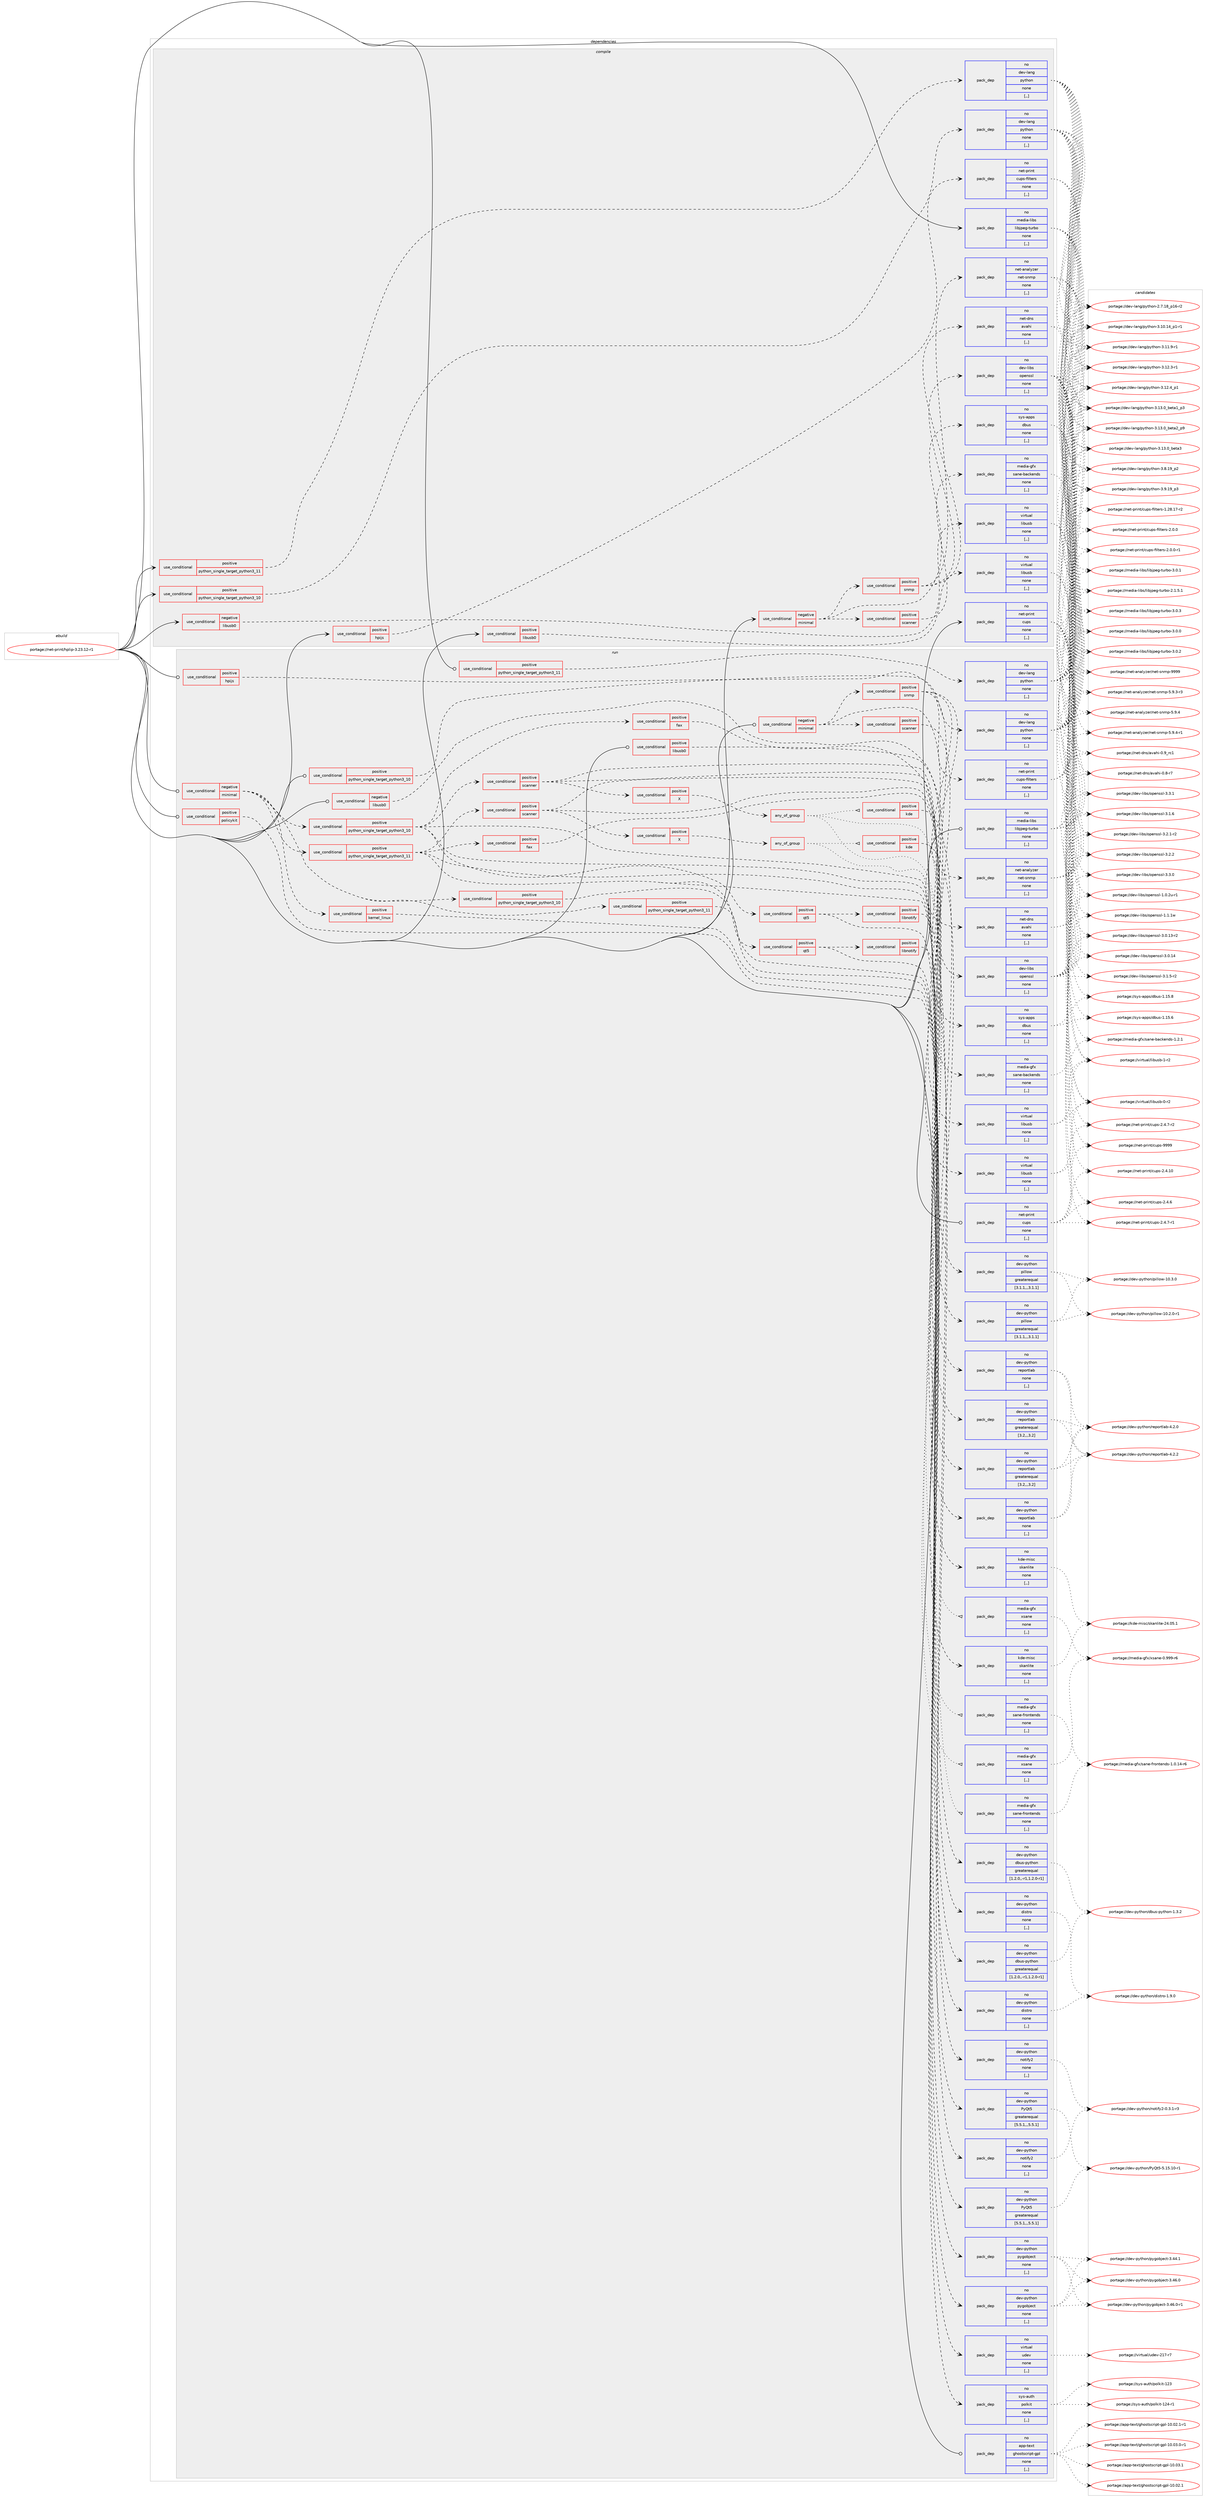 digraph prolog {

# *************
# Graph options
# *************

newrank=true;
concentrate=true;
compound=true;
graph [rankdir=LR,fontname=Helvetica,fontsize=10,ranksep=1.5];#, ranksep=2.5, nodesep=0.2];
edge  [arrowhead=vee];
node  [fontname=Helvetica,fontsize=10];

# **********
# The ebuild
# **********

subgraph cluster_leftcol {
color=gray;
rank=same;
label=<<i>ebuild</i>>;
id [label="portage://net-print/hplip-3.23.12-r1", color=red, width=4, href="../net-print/hplip-3.23.12-r1.svg"];
}

# ****************
# The dependencies
# ****************

subgraph cluster_midcol {
color=gray;
label=<<i>dependencies</i>>;
subgraph cluster_compile {
fillcolor="#eeeeee";
style=filled;
label=<<i>compile</i>>;
subgraph cond98536 {
dependency374033 [label=<<TABLE BORDER="0" CELLBORDER="1" CELLSPACING="0" CELLPADDING="4"><TR><TD ROWSPAN="3" CELLPADDING="10">use_conditional</TD></TR><TR><TD>negative</TD></TR><TR><TD>libusb0</TD></TR></TABLE>>, shape=none, color=red];
subgraph pack272797 {
dependency374034 [label=<<TABLE BORDER="0" CELLBORDER="1" CELLSPACING="0" CELLPADDING="4" WIDTH="220"><TR><TD ROWSPAN="6" CELLPADDING="30">pack_dep</TD></TR><TR><TD WIDTH="110">no</TD></TR><TR><TD>virtual</TD></TR><TR><TD>libusb</TD></TR><TR><TD>none</TD></TR><TR><TD>[,,]</TD></TR></TABLE>>, shape=none, color=blue];
}
dependency374033:e -> dependency374034:w [weight=20,style="dashed",arrowhead="vee"];
}
id:e -> dependency374033:w [weight=20,style="solid",arrowhead="vee"];
subgraph cond98537 {
dependency374035 [label=<<TABLE BORDER="0" CELLBORDER="1" CELLSPACING="0" CELLPADDING="4"><TR><TD ROWSPAN="3" CELLPADDING="10">use_conditional</TD></TR><TR><TD>negative</TD></TR><TR><TD>minimal</TD></TR></TABLE>>, shape=none, color=red];
subgraph pack272798 {
dependency374036 [label=<<TABLE BORDER="0" CELLBORDER="1" CELLSPACING="0" CELLPADDING="4" WIDTH="220"><TR><TD ROWSPAN="6" CELLPADDING="30">pack_dep</TD></TR><TR><TD WIDTH="110">no</TD></TR><TR><TD>sys-apps</TD></TR><TR><TD>dbus</TD></TR><TR><TD>none</TD></TR><TR><TD>[,,]</TD></TR></TABLE>>, shape=none, color=blue];
}
dependency374035:e -> dependency374036:w [weight=20,style="dashed",arrowhead="vee"];
subgraph cond98538 {
dependency374037 [label=<<TABLE BORDER="0" CELLBORDER="1" CELLSPACING="0" CELLPADDING="4"><TR><TD ROWSPAN="3" CELLPADDING="10">use_conditional</TD></TR><TR><TD>positive</TD></TR><TR><TD>scanner</TD></TR></TABLE>>, shape=none, color=red];
subgraph pack272799 {
dependency374038 [label=<<TABLE BORDER="0" CELLBORDER="1" CELLSPACING="0" CELLPADDING="4" WIDTH="220"><TR><TD ROWSPAN="6" CELLPADDING="30">pack_dep</TD></TR><TR><TD WIDTH="110">no</TD></TR><TR><TD>media-gfx</TD></TR><TR><TD>sane-backends</TD></TR><TR><TD>none</TD></TR><TR><TD>[,,]</TD></TR></TABLE>>, shape=none, color=blue];
}
dependency374037:e -> dependency374038:w [weight=20,style="dashed",arrowhead="vee"];
}
dependency374035:e -> dependency374037:w [weight=20,style="dashed",arrowhead="vee"];
subgraph cond98539 {
dependency374039 [label=<<TABLE BORDER="0" CELLBORDER="1" CELLSPACING="0" CELLPADDING="4"><TR><TD ROWSPAN="3" CELLPADDING="10">use_conditional</TD></TR><TR><TD>positive</TD></TR><TR><TD>snmp</TD></TR></TABLE>>, shape=none, color=red];
subgraph pack272800 {
dependency374040 [label=<<TABLE BORDER="0" CELLBORDER="1" CELLSPACING="0" CELLPADDING="4" WIDTH="220"><TR><TD ROWSPAN="6" CELLPADDING="30">pack_dep</TD></TR><TR><TD WIDTH="110">no</TD></TR><TR><TD>dev-libs</TD></TR><TR><TD>openssl</TD></TR><TR><TD>none</TD></TR><TR><TD>[,,]</TD></TR></TABLE>>, shape=none, color=blue];
}
dependency374039:e -> dependency374040:w [weight=20,style="dashed",arrowhead="vee"];
subgraph pack272801 {
dependency374041 [label=<<TABLE BORDER="0" CELLBORDER="1" CELLSPACING="0" CELLPADDING="4" WIDTH="220"><TR><TD ROWSPAN="6" CELLPADDING="30">pack_dep</TD></TR><TR><TD WIDTH="110">no</TD></TR><TR><TD>net-analyzer</TD></TR><TR><TD>net-snmp</TD></TR><TR><TD>none</TD></TR><TR><TD>[,,]</TD></TR></TABLE>>, shape=none, color=blue];
}
dependency374039:e -> dependency374041:w [weight=20,style="dashed",arrowhead="vee"];
subgraph pack272802 {
dependency374042 [label=<<TABLE BORDER="0" CELLBORDER="1" CELLSPACING="0" CELLPADDING="4" WIDTH="220"><TR><TD ROWSPAN="6" CELLPADDING="30">pack_dep</TD></TR><TR><TD WIDTH="110">no</TD></TR><TR><TD>net-dns</TD></TR><TR><TD>avahi</TD></TR><TR><TD>none</TD></TR><TR><TD>[,,]</TD></TR></TABLE>>, shape=none, color=blue];
}
dependency374039:e -> dependency374042:w [weight=20,style="dashed",arrowhead="vee"];
}
dependency374035:e -> dependency374039:w [weight=20,style="dashed",arrowhead="vee"];
}
id:e -> dependency374035:w [weight=20,style="solid",arrowhead="vee"];
subgraph cond98540 {
dependency374043 [label=<<TABLE BORDER="0" CELLBORDER="1" CELLSPACING="0" CELLPADDING="4"><TR><TD ROWSPAN="3" CELLPADDING="10">use_conditional</TD></TR><TR><TD>positive</TD></TR><TR><TD>hpijs</TD></TR></TABLE>>, shape=none, color=red];
subgraph pack272803 {
dependency374044 [label=<<TABLE BORDER="0" CELLBORDER="1" CELLSPACING="0" CELLPADDING="4" WIDTH="220"><TR><TD ROWSPAN="6" CELLPADDING="30">pack_dep</TD></TR><TR><TD WIDTH="110">no</TD></TR><TR><TD>net-print</TD></TR><TR><TD>cups-filters</TD></TR><TR><TD>none</TD></TR><TR><TD>[,,]</TD></TR></TABLE>>, shape=none, color=blue];
}
dependency374043:e -> dependency374044:w [weight=20,style="dashed",arrowhead="vee"];
}
id:e -> dependency374043:w [weight=20,style="solid",arrowhead="vee"];
subgraph cond98541 {
dependency374045 [label=<<TABLE BORDER="0" CELLBORDER="1" CELLSPACING="0" CELLPADDING="4"><TR><TD ROWSPAN="3" CELLPADDING="10">use_conditional</TD></TR><TR><TD>positive</TD></TR><TR><TD>libusb0</TD></TR></TABLE>>, shape=none, color=red];
subgraph pack272804 {
dependency374046 [label=<<TABLE BORDER="0" CELLBORDER="1" CELLSPACING="0" CELLPADDING="4" WIDTH="220"><TR><TD ROWSPAN="6" CELLPADDING="30">pack_dep</TD></TR><TR><TD WIDTH="110">no</TD></TR><TR><TD>virtual</TD></TR><TR><TD>libusb</TD></TR><TR><TD>none</TD></TR><TR><TD>[,,]</TD></TR></TABLE>>, shape=none, color=blue];
}
dependency374045:e -> dependency374046:w [weight=20,style="dashed",arrowhead="vee"];
}
id:e -> dependency374045:w [weight=20,style="solid",arrowhead="vee"];
subgraph cond98542 {
dependency374047 [label=<<TABLE BORDER="0" CELLBORDER="1" CELLSPACING="0" CELLPADDING="4"><TR><TD ROWSPAN="3" CELLPADDING="10">use_conditional</TD></TR><TR><TD>positive</TD></TR><TR><TD>python_single_target_python3_10</TD></TR></TABLE>>, shape=none, color=red];
subgraph pack272805 {
dependency374048 [label=<<TABLE BORDER="0" CELLBORDER="1" CELLSPACING="0" CELLPADDING="4" WIDTH="220"><TR><TD ROWSPAN="6" CELLPADDING="30">pack_dep</TD></TR><TR><TD WIDTH="110">no</TD></TR><TR><TD>dev-lang</TD></TR><TR><TD>python</TD></TR><TR><TD>none</TD></TR><TR><TD>[,,]</TD></TR></TABLE>>, shape=none, color=blue];
}
dependency374047:e -> dependency374048:w [weight=20,style="dashed",arrowhead="vee"];
}
id:e -> dependency374047:w [weight=20,style="solid",arrowhead="vee"];
subgraph cond98543 {
dependency374049 [label=<<TABLE BORDER="0" CELLBORDER="1" CELLSPACING="0" CELLPADDING="4"><TR><TD ROWSPAN="3" CELLPADDING="10">use_conditional</TD></TR><TR><TD>positive</TD></TR><TR><TD>python_single_target_python3_11</TD></TR></TABLE>>, shape=none, color=red];
subgraph pack272806 {
dependency374050 [label=<<TABLE BORDER="0" CELLBORDER="1" CELLSPACING="0" CELLPADDING="4" WIDTH="220"><TR><TD ROWSPAN="6" CELLPADDING="30">pack_dep</TD></TR><TR><TD WIDTH="110">no</TD></TR><TR><TD>dev-lang</TD></TR><TR><TD>python</TD></TR><TR><TD>none</TD></TR><TR><TD>[,,]</TD></TR></TABLE>>, shape=none, color=blue];
}
dependency374049:e -> dependency374050:w [weight=20,style="dashed",arrowhead="vee"];
}
id:e -> dependency374049:w [weight=20,style="solid",arrowhead="vee"];
subgraph pack272807 {
dependency374051 [label=<<TABLE BORDER="0" CELLBORDER="1" CELLSPACING="0" CELLPADDING="4" WIDTH="220"><TR><TD ROWSPAN="6" CELLPADDING="30">pack_dep</TD></TR><TR><TD WIDTH="110">no</TD></TR><TR><TD>media-libs</TD></TR><TR><TD>libjpeg-turbo</TD></TR><TR><TD>none</TD></TR><TR><TD>[,,]</TD></TR></TABLE>>, shape=none, color=blue];
}
id:e -> dependency374051:w [weight=20,style="solid",arrowhead="vee"];
subgraph pack272808 {
dependency374052 [label=<<TABLE BORDER="0" CELLBORDER="1" CELLSPACING="0" CELLPADDING="4" WIDTH="220"><TR><TD ROWSPAN="6" CELLPADDING="30">pack_dep</TD></TR><TR><TD WIDTH="110">no</TD></TR><TR><TD>net-print</TD></TR><TR><TD>cups</TD></TR><TR><TD>none</TD></TR><TR><TD>[,,]</TD></TR></TABLE>>, shape=none, color=blue];
}
id:e -> dependency374052:w [weight=20,style="solid",arrowhead="vee"];
}
subgraph cluster_compileandrun {
fillcolor="#eeeeee";
style=filled;
label=<<i>compile and run</i>>;
}
subgraph cluster_run {
fillcolor="#eeeeee";
style=filled;
label=<<i>run</i>>;
subgraph cond98544 {
dependency374053 [label=<<TABLE BORDER="0" CELLBORDER="1" CELLSPACING="0" CELLPADDING="4"><TR><TD ROWSPAN="3" CELLPADDING="10">use_conditional</TD></TR><TR><TD>negative</TD></TR><TR><TD>libusb0</TD></TR></TABLE>>, shape=none, color=red];
subgraph pack272809 {
dependency374054 [label=<<TABLE BORDER="0" CELLBORDER="1" CELLSPACING="0" CELLPADDING="4" WIDTH="220"><TR><TD ROWSPAN="6" CELLPADDING="30">pack_dep</TD></TR><TR><TD WIDTH="110">no</TD></TR><TR><TD>virtual</TD></TR><TR><TD>libusb</TD></TR><TR><TD>none</TD></TR><TR><TD>[,,]</TD></TR></TABLE>>, shape=none, color=blue];
}
dependency374053:e -> dependency374054:w [weight=20,style="dashed",arrowhead="vee"];
}
id:e -> dependency374053:w [weight=20,style="solid",arrowhead="odot"];
subgraph cond98545 {
dependency374055 [label=<<TABLE BORDER="0" CELLBORDER="1" CELLSPACING="0" CELLPADDING="4"><TR><TD ROWSPAN="3" CELLPADDING="10">use_conditional</TD></TR><TR><TD>negative</TD></TR><TR><TD>minimal</TD></TR></TABLE>>, shape=none, color=red];
subgraph cond98546 {
dependency374056 [label=<<TABLE BORDER="0" CELLBORDER="1" CELLSPACING="0" CELLPADDING="4"><TR><TD ROWSPAN="3" CELLPADDING="10">use_conditional</TD></TR><TR><TD>positive</TD></TR><TR><TD>python_single_target_python3_10</TD></TR></TABLE>>, shape=none, color=red];
subgraph pack272810 {
dependency374057 [label=<<TABLE BORDER="0" CELLBORDER="1" CELLSPACING="0" CELLPADDING="4" WIDTH="220"><TR><TD ROWSPAN="6" CELLPADDING="30">pack_dep</TD></TR><TR><TD WIDTH="110">no</TD></TR><TR><TD>dev-python</TD></TR><TR><TD>pygobject</TD></TR><TR><TD>none</TD></TR><TR><TD>[,,]</TD></TR></TABLE>>, shape=none, color=blue];
}
dependency374056:e -> dependency374057:w [weight=20,style="dashed",arrowhead="vee"];
}
dependency374055:e -> dependency374056:w [weight=20,style="dashed",arrowhead="vee"];
subgraph cond98547 {
dependency374058 [label=<<TABLE BORDER="0" CELLBORDER="1" CELLSPACING="0" CELLPADDING="4"><TR><TD ROWSPAN="3" CELLPADDING="10">use_conditional</TD></TR><TR><TD>positive</TD></TR><TR><TD>python_single_target_python3_11</TD></TR></TABLE>>, shape=none, color=red];
subgraph pack272811 {
dependency374059 [label=<<TABLE BORDER="0" CELLBORDER="1" CELLSPACING="0" CELLPADDING="4" WIDTH="220"><TR><TD ROWSPAN="6" CELLPADDING="30">pack_dep</TD></TR><TR><TD WIDTH="110">no</TD></TR><TR><TD>dev-python</TD></TR><TR><TD>pygobject</TD></TR><TR><TD>none</TD></TR><TR><TD>[,,]</TD></TR></TABLE>>, shape=none, color=blue];
}
dependency374058:e -> dependency374059:w [weight=20,style="dashed",arrowhead="vee"];
}
dependency374055:e -> dependency374058:w [weight=20,style="dashed",arrowhead="vee"];
subgraph cond98548 {
dependency374060 [label=<<TABLE BORDER="0" CELLBORDER="1" CELLSPACING="0" CELLPADDING="4"><TR><TD ROWSPAN="3" CELLPADDING="10">use_conditional</TD></TR><TR><TD>positive</TD></TR><TR><TD>kernel_linux</TD></TR></TABLE>>, shape=none, color=red];
subgraph pack272812 {
dependency374061 [label=<<TABLE BORDER="0" CELLBORDER="1" CELLSPACING="0" CELLPADDING="4" WIDTH="220"><TR><TD ROWSPAN="6" CELLPADDING="30">pack_dep</TD></TR><TR><TD WIDTH="110">no</TD></TR><TR><TD>virtual</TD></TR><TR><TD>udev</TD></TR><TR><TD>none</TD></TR><TR><TD>[,,]</TD></TR></TABLE>>, shape=none, color=blue];
}
dependency374060:e -> dependency374061:w [weight=20,style="dashed",arrowhead="vee"];
}
dependency374055:e -> dependency374060:w [weight=20,style="dashed",arrowhead="vee"];
subgraph cond98549 {
dependency374062 [label=<<TABLE BORDER="0" CELLBORDER="1" CELLSPACING="0" CELLPADDING="4"><TR><TD ROWSPAN="3" CELLPADDING="10">use_conditional</TD></TR><TR><TD>positive</TD></TR><TR><TD>python_single_target_python3_10</TD></TR></TABLE>>, shape=none, color=red];
subgraph pack272813 {
dependency374063 [label=<<TABLE BORDER="0" CELLBORDER="1" CELLSPACING="0" CELLPADDING="4" WIDTH="220"><TR><TD ROWSPAN="6" CELLPADDING="30">pack_dep</TD></TR><TR><TD WIDTH="110">no</TD></TR><TR><TD>dev-python</TD></TR><TR><TD>dbus-python</TD></TR><TR><TD>greaterequal</TD></TR><TR><TD>[1.2.0,,-r1,1.2.0-r1]</TD></TR></TABLE>>, shape=none, color=blue];
}
dependency374062:e -> dependency374063:w [weight=20,style="dashed",arrowhead="vee"];
subgraph pack272814 {
dependency374064 [label=<<TABLE BORDER="0" CELLBORDER="1" CELLSPACING="0" CELLPADDING="4" WIDTH="220"><TR><TD ROWSPAN="6" CELLPADDING="30">pack_dep</TD></TR><TR><TD WIDTH="110">no</TD></TR><TR><TD>dev-python</TD></TR><TR><TD>distro</TD></TR><TR><TD>none</TD></TR><TR><TD>[,,]</TD></TR></TABLE>>, shape=none, color=blue];
}
dependency374062:e -> dependency374064:w [weight=20,style="dashed",arrowhead="vee"];
subgraph cond98550 {
dependency374065 [label=<<TABLE BORDER="0" CELLBORDER="1" CELLSPACING="0" CELLPADDING="4"><TR><TD ROWSPAN="3" CELLPADDING="10">use_conditional</TD></TR><TR><TD>positive</TD></TR><TR><TD>fax</TD></TR></TABLE>>, shape=none, color=red];
subgraph pack272815 {
dependency374066 [label=<<TABLE BORDER="0" CELLBORDER="1" CELLSPACING="0" CELLPADDING="4" WIDTH="220"><TR><TD ROWSPAN="6" CELLPADDING="30">pack_dep</TD></TR><TR><TD WIDTH="110">no</TD></TR><TR><TD>dev-python</TD></TR><TR><TD>reportlab</TD></TR><TR><TD>none</TD></TR><TR><TD>[,,]</TD></TR></TABLE>>, shape=none, color=blue];
}
dependency374065:e -> dependency374066:w [weight=20,style="dashed",arrowhead="vee"];
}
dependency374062:e -> dependency374065:w [weight=20,style="dashed",arrowhead="vee"];
subgraph cond98551 {
dependency374067 [label=<<TABLE BORDER="0" CELLBORDER="1" CELLSPACING="0" CELLPADDING="4"><TR><TD ROWSPAN="3" CELLPADDING="10">use_conditional</TD></TR><TR><TD>positive</TD></TR><TR><TD>qt5</TD></TR></TABLE>>, shape=none, color=red];
subgraph pack272816 {
dependency374068 [label=<<TABLE BORDER="0" CELLBORDER="1" CELLSPACING="0" CELLPADDING="4" WIDTH="220"><TR><TD ROWSPAN="6" CELLPADDING="30">pack_dep</TD></TR><TR><TD WIDTH="110">no</TD></TR><TR><TD>dev-python</TD></TR><TR><TD>PyQt5</TD></TR><TR><TD>greaterequal</TD></TR><TR><TD>[5.5.1,,,5.5.1]</TD></TR></TABLE>>, shape=none, color=blue];
}
dependency374067:e -> dependency374068:w [weight=20,style="dashed",arrowhead="vee"];
subgraph cond98552 {
dependency374069 [label=<<TABLE BORDER="0" CELLBORDER="1" CELLSPACING="0" CELLPADDING="4"><TR><TD ROWSPAN="3" CELLPADDING="10">use_conditional</TD></TR><TR><TD>positive</TD></TR><TR><TD>libnotify</TD></TR></TABLE>>, shape=none, color=red];
subgraph pack272817 {
dependency374070 [label=<<TABLE BORDER="0" CELLBORDER="1" CELLSPACING="0" CELLPADDING="4" WIDTH="220"><TR><TD ROWSPAN="6" CELLPADDING="30">pack_dep</TD></TR><TR><TD WIDTH="110">no</TD></TR><TR><TD>dev-python</TD></TR><TR><TD>notify2</TD></TR><TR><TD>none</TD></TR><TR><TD>[,,]</TD></TR></TABLE>>, shape=none, color=blue];
}
dependency374069:e -> dependency374070:w [weight=20,style="dashed",arrowhead="vee"];
}
dependency374067:e -> dependency374069:w [weight=20,style="dashed",arrowhead="vee"];
}
dependency374062:e -> dependency374067:w [weight=20,style="dashed",arrowhead="vee"];
subgraph cond98553 {
dependency374071 [label=<<TABLE BORDER="0" CELLBORDER="1" CELLSPACING="0" CELLPADDING="4"><TR><TD ROWSPAN="3" CELLPADDING="10">use_conditional</TD></TR><TR><TD>positive</TD></TR><TR><TD>scanner</TD></TR></TABLE>>, shape=none, color=red];
subgraph pack272818 {
dependency374072 [label=<<TABLE BORDER="0" CELLBORDER="1" CELLSPACING="0" CELLPADDING="4" WIDTH="220"><TR><TD ROWSPAN="6" CELLPADDING="30">pack_dep</TD></TR><TR><TD WIDTH="110">no</TD></TR><TR><TD>dev-python</TD></TR><TR><TD>reportlab</TD></TR><TR><TD>greaterequal</TD></TR><TR><TD>[3.2,,,3.2]</TD></TR></TABLE>>, shape=none, color=blue];
}
dependency374071:e -> dependency374072:w [weight=20,style="dashed",arrowhead="vee"];
subgraph pack272819 {
dependency374073 [label=<<TABLE BORDER="0" CELLBORDER="1" CELLSPACING="0" CELLPADDING="4" WIDTH="220"><TR><TD ROWSPAN="6" CELLPADDING="30">pack_dep</TD></TR><TR><TD WIDTH="110">no</TD></TR><TR><TD>dev-python</TD></TR><TR><TD>pillow</TD></TR><TR><TD>greaterequal</TD></TR><TR><TD>[3.1.1,,,3.1.1]</TD></TR></TABLE>>, shape=none, color=blue];
}
dependency374071:e -> dependency374073:w [weight=20,style="dashed",arrowhead="vee"];
subgraph cond98554 {
dependency374074 [label=<<TABLE BORDER="0" CELLBORDER="1" CELLSPACING="0" CELLPADDING="4"><TR><TD ROWSPAN="3" CELLPADDING="10">use_conditional</TD></TR><TR><TD>positive</TD></TR><TR><TD>X</TD></TR></TABLE>>, shape=none, color=red];
subgraph any2519 {
dependency374075 [label=<<TABLE BORDER="0" CELLBORDER="1" CELLSPACING="0" CELLPADDING="4"><TR><TD CELLPADDING="10">any_of_group</TD></TR></TABLE>>, shape=none, color=red];subgraph cond98555 {
dependency374076 [label=<<TABLE BORDER="0" CELLBORDER="1" CELLSPACING="0" CELLPADDING="4"><TR><TD ROWSPAN="3" CELLPADDING="10">use_conditional</TD></TR><TR><TD>positive</TD></TR><TR><TD>kde</TD></TR></TABLE>>, shape=none, color=red];
subgraph pack272820 {
dependency374077 [label=<<TABLE BORDER="0" CELLBORDER="1" CELLSPACING="0" CELLPADDING="4" WIDTH="220"><TR><TD ROWSPAN="6" CELLPADDING="30">pack_dep</TD></TR><TR><TD WIDTH="110">no</TD></TR><TR><TD>kde-misc</TD></TR><TR><TD>skanlite</TD></TR><TR><TD>none</TD></TR><TR><TD>[,,]</TD></TR></TABLE>>, shape=none, color=blue];
}
dependency374076:e -> dependency374077:w [weight=20,style="dashed",arrowhead="vee"];
}
dependency374075:e -> dependency374076:w [weight=20,style="dotted",arrowhead="oinv"];
subgraph pack272821 {
dependency374078 [label=<<TABLE BORDER="0" CELLBORDER="1" CELLSPACING="0" CELLPADDING="4" WIDTH="220"><TR><TD ROWSPAN="6" CELLPADDING="30">pack_dep</TD></TR><TR><TD WIDTH="110">no</TD></TR><TR><TD>media-gfx</TD></TR><TR><TD>xsane</TD></TR><TR><TD>none</TD></TR><TR><TD>[,,]</TD></TR></TABLE>>, shape=none, color=blue];
}
dependency374075:e -> dependency374078:w [weight=20,style="dotted",arrowhead="oinv"];
subgraph pack272822 {
dependency374079 [label=<<TABLE BORDER="0" CELLBORDER="1" CELLSPACING="0" CELLPADDING="4" WIDTH="220"><TR><TD ROWSPAN="6" CELLPADDING="30">pack_dep</TD></TR><TR><TD WIDTH="110">no</TD></TR><TR><TD>media-gfx</TD></TR><TR><TD>sane-frontends</TD></TR><TR><TD>none</TD></TR><TR><TD>[,,]</TD></TR></TABLE>>, shape=none, color=blue];
}
dependency374075:e -> dependency374079:w [weight=20,style="dotted",arrowhead="oinv"];
}
dependency374074:e -> dependency374075:w [weight=20,style="dashed",arrowhead="vee"];
}
dependency374071:e -> dependency374074:w [weight=20,style="dashed",arrowhead="vee"];
}
dependency374062:e -> dependency374071:w [weight=20,style="dashed",arrowhead="vee"];
}
dependency374055:e -> dependency374062:w [weight=20,style="dashed",arrowhead="vee"];
subgraph cond98556 {
dependency374080 [label=<<TABLE BORDER="0" CELLBORDER="1" CELLSPACING="0" CELLPADDING="4"><TR><TD ROWSPAN="3" CELLPADDING="10">use_conditional</TD></TR><TR><TD>positive</TD></TR><TR><TD>python_single_target_python3_11</TD></TR></TABLE>>, shape=none, color=red];
subgraph pack272823 {
dependency374081 [label=<<TABLE BORDER="0" CELLBORDER="1" CELLSPACING="0" CELLPADDING="4" WIDTH="220"><TR><TD ROWSPAN="6" CELLPADDING="30">pack_dep</TD></TR><TR><TD WIDTH="110">no</TD></TR><TR><TD>dev-python</TD></TR><TR><TD>dbus-python</TD></TR><TR><TD>greaterequal</TD></TR><TR><TD>[1.2.0,,-r1,1.2.0-r1]</TD></TR></TABLE>>, shape=none, color=blue];
}
dependency374080:e -> dependency374081:w [weight=20,style="dashed",arrowhead="vee"];
subgraph pack272824 {
dependency374082 [label=<<TABLE BORDER="0" CELLBORDER="1" CELLSPACING="0" CELLPADDING="4" WIDTH="220"><TR><TD ROWSPAN="6" CELLPADDING="30">pack_dep</TD></TR><TR><TD WIDTH="110">no</TD></TR><TR><TD>dev-python</TD></TR><TR><TD>distro</TD></TR><TR><TD>none</TD></TR><TR><TD>[,,]</TD></TR></TABLE>>, shape=none, color=blue];
}
dependency374080:e -> dependency374082:w [weight=20,style="dashed",arrowhead="vee"];
subgraph cond98557 {
dependency374083 [label=<<TABLE BORDER="0" CELLBORDER="1" CELLSPACING="0" CELLPADDING="4"><TR><TD ROWSPAN="3" CELLPADDING="10">use_conditional</TD></TR><TR><TD>positive</TD></TR><TR><TD>fax</TD></TR></TABLE>>, shape=none, color=red];
subgraph pack272825 {
dependency374084 [label=<<TABLE BORDER="0" CELLBORDER="1" CELLSPACING="0" CELLPADDING="4" WIDTH="220"><TR><TD ROWSPAN="6" CELLPADDING="30">pack_dep</TD></TR><TR><TD WIDTH="110">no</TD></TR><TR><TD>dev-python</TD></TR><TR><TD>reportlab</TD></TR><TR><TD>none</TD></TR><TR><TD>[,,]</TD></TR></TABLE>>, shape=none, color=blue];
}
dependency374083:e -> dependency374084:w [weight=20,style="dashed",arrowhead="vee"];
}
dependency374080:e -> dependency374083:w [weight=20,style="dashed",arrowhead="vee"];
subgraph cond98558 {
dependency374085 [label=<<TABLE BORDER="0" CELLBORDER="1" CELLSPACING="0" CELLPADDING="4"><TR><TD ROWSPAN="3" CELLPADDING="10">use_conditional</TD></TR><TR><TD>positive</TD></TR><TR><TD>qt5</TD></TR></TABLE>>, shape=none, color=red];
subgraph pack272826 {
dependency374086 [label=<<TABLE BORDER="0" CELLBORDER="1" CELLSPACING="0" CELLPADDING="4" WIDTH="220"><TR><TD ROWSPAN="6" CELLPADDING="30">pack_dep</TD></TR><TR><TD WIDTH="110">no</TD></TR><TR><TD>dev-python</TD></TR><TR><TD>PyQt5</TD></TR><TR><TD>greaterequal</TD></TR><TR><TD>[5.5.1,,,5.5.1]</TD></TR></TABLE>>, shape=none, color=blue];
}
dependency374085:e -> dependency374086:w [weight=20,style="dashed",arrowhead="vee"];
subgraph cond98559 {
dependency374087 [label=<<TABLE BORDER="0" CELLBORDER="1" CELLSPACING="0" CELLPADDING="4"><TR><TD ROWSPAN="3" CELLPADDING="10">use_conditional</TD></TR><TR><TD>positive</TD></TR><TR><TD>libnotify</TD></TR></TABLE>>, shape=none, color=red];
subgraph pack272827 {
dependency374088 [label=<<TABLE BORDER="0" CELLBORDER="1" CELLSPACING="0" CELLPADDING="4" WIDTH="220"><TR><TD ROWSPAN="6" CELLPADDING="30">pack_dep</TD></TR><TR><TD WIDTH="110">no</TD></TR><TR><TD>dev-python</TD></TR><TR><TD>notify2</TD></TR><TR><TD>none</TD></TR><TR><TD>[,,]</TD></TR></TABLE>>, shape=none, color=blue];
}
dependency374087:e -> dependency374088:w [weight=20,style="dashed",arrowhead="vee"];
}
dependency374085:e -> dependency374087:w [weight=20,style="dashed",arrowhead="vee"];
}
dependency374080:e -> dependency374085:w [weight=20,style="dashed",arrowhead="vee"];
subgraph cond98560 {
dependency374089 [label=<<TABLE BORDER="0" CELLBORDER="1" CELLSPACING="0" CELLPADDING="4"><TR><TD ROWSPAN="3" CELLPADDING="10">use_conditional</TD></TR><TR><TD>positive</TD></TR><TR><TD>scanner</TD></TR></TABLE>>, shape=none, color=red];
subgraph pack272828 {
dependency374090 [label=<<TABLE BORDER="0" CELLBORDER="1" CELLSPACING="0" CELLPADDING="4" WIDTH="220"><TR><TD ROWSPAN="6" CELLPADDING="30">pack_dep</TD></TR><TR><TD WIDTH="110">no</TD></TR><TR><TD>dev-python</TD></TR><TR><TD>reportlab</TD></TR><TR><TD>greaterequal</TD></TR><TR><TD>[3.2,,,3.2]</TD></TR></TABLE>>, shape=none, color=blue];
}
dependency374089:e -> dependency374090:w [weight=20,style="dashed",arrowhead="vee"];
subgraph pack272829 {
dependency374091 [label=<<TABLE BORDER="0" CELLBORDER="1" CELLSPACING="0" CELLPADDING="4" WIDTH="220"><TR><TD ROWSPAN="6" CELLPADDING="30">pack_dep</TD></TR><TR><TD WIDTH="110">no</TD></TR><TR><TD>dev-python</TD></TR><TR><TD>pillow</TD></TR><TR><TD>greaterequal</TD></TR><TR><TD>[3.1.1,,,3.1.1]</TD></TR></TABLE>>, shape=none, color=blue];
}
dependency374089:e -> dependency374091:w [weight=20,style="dashed",arrowhead="vee"];
subgraph cond98561 {
dependency374092 [label=<<TABLE BORDER="0" CELLBORDER="1" CELLSPACING="0" CELLPADDING="4"><TR><TD ROWSPAN="3" CELLPADDING="10">use_conditional</TD></TR><TR><TD>positive</TD></TR><TR><TD>X</TD></TR></TABLE>>, shape=none, color=red];
subgraph any2520 {
dependency374093 [label=<<TABLE BORDER="0" CELLBORDER="1" CELLSPACING="0" CELLPADDING="4"><TR><TD CELLPADDING="10">any_of_group</TD></TR></TABLE>>, shape=none, color=red];subgraph cond98562 {
dependency374094 [label=<<TABLE BORDER="0" CELLBORDER="1" CELLSPACING="0" CELLPADDING="4"><TR><TD ROWSPAN="3" CELLPADDING="10">use_conditional</TD></TR><TR><TD>positive</TD></TR><TR><TD>kde</TD></TR></TABLE>>, shape=none, color=red];
subgraph pack272830 {
dependency374095 [label=<<TABLE BORDER="0" CELLBORDER="1" CELLSPACING="0" CELLPADDING="4" WIDTH="220"><TR><TD ROWSPAN="6" CELLPADDING="30">pack_dep</TD></TR><TR><TD WIDTH="110">no</TD></TR><TR><TD>kde-misc</TD></TR><TR><TD>skanlite</TD></TR><TR><TD>none</TD></TR><TR><TD>[,,]</TD></TR></TABLE>>, shape=none, color=blue];
}
dependency374094:e -> dependency374095:w [weight=20,style="dashed",arrowhead="vee"];
}
dependency374093:e -> dependency374094:w [weight=20,style="dotted",arrowhead="oinv"];
subgraph pack272831 {
dependency374096 [label=<<TABLE BORDER="0" CELLBORDER="1" CELLSPACING="0" CELLPADDING="4" WIDTH="220"><TR><TD ROWSPAN="6" CELLPADDING="30">pack_dep</TD></TR><TR><TD WIDTH="110">no</TD></TR><TR><TD>media-gfx</TD></TR><TR><TD>xsane</TD></TR><TR><TD>none</TD></TR><TR><TD>[,,]</TD></TR></TABLE>>, shape=none, color=blue];
}
dependency374093:e -> dependency374096:w [weight=20,style="dotted",arrowhead="oinv"];
subgraph pack272832 {
dependency374097 [label=<<TABLE BORDER="0" CELLBORDER="1" CELLSPACING="0" CELLPADDING="4" WIDTH="220"><TR><TD ROWSPAN="6" CELLPADDING="30">pack_dep</TD></TR><TR><TD WIDTH="110">no</TD></TR><TR><TD>media-gfx</TD></TR><TR><TD>sane-frontends</TD></TR><TR><TD>none</TD></TR><TR><TD>[,,]</TD></TR></TABLE>>, shape=none, color=blue];
}
dependency374093:e -> dependency374097:w [weight=20,style="dotted",arrowhead="oinv"];
}
dependency374092:e -> dependency374093:w [weight=20,style="dashed",arrowhead="vee"];
}
dependency374089:e -> dependency374092:w [weight=20,style="dashed",arrowhead="vee"];
}
dependency374080:e -> dependency374089:w [weight=20,style="dashed",arrowhead="vee"];
}
dependency374055:e -> dependency374080:w [weight=20,style="dashed",arrowhead="vee"];
}
id:e -> dependency374055:w [weight=20,style="solid",arrowhead="odot"];
subgraph cond98563 {
dependency374098 [label=<<TABLE BORDER="0" CELLBORDER="1" CELLSPACING="0" CELLPADDING="4"><TR><TD ROWSPAN="3" CELLPADDING="10">use_conditional</TD></TR><TR><TD>negative</TD></TR><TR><TD>minimal</TD></TR></TABLE>>, shape=none, color=red];
subgraph pack272833 {
dependency374099 [label=<<TABLE BORDER="0" CELLBORDER="1" CELLSPACING="0" CELLPADDING="4" WIDTH="220"><TR><TD ROWSPAN="6" CELLPADDING="30">pack_dep</TD></TR><TR><TD WIDTH="110">no</TD></TR><TR><TD>sys-apps</TD></TR><TR><TD>dbus</TD></TR><TR><TD>none</TD></TR><TR><TD>[,,]</TD></TR></TABLE>>, shape=none, color=blue];
}
dependency374098:e -> dependency374099:w [weight=20,style="dashed",arrowhead="vee"];
subgraph cond98564 {
dependency374100 [label=<<TABLE BORDER="0" CELLBORDER="1" CELLSPACING="0" CELLPADDING="4"><TR><TD ROWSPAN="3" CELLPADDING="10">use_conditional</TD></TR><TR><TD>positive</TD></TR><TR><TD>scanner</TD></TR></TABLE>>, shape=none, color=red];
subgraph pack272834 {
dependency374101 [label=<<TABLE BORDER="0" CELLBORDER="1" CELLSPACING="0" CELLPADDING="4" WIDTH="220"><TR><TD ROWSPAN="6" CELLPADDING="30">pack_dep</TD></TR><TR><TD WIDTH="110">no</TD></TR><TR><TD>media-gfx</TD></TR><TR><TD>sane-backends</TD></TR><TR><TD>none</TD></TR><TR><TD>[,,]</TD></TR></TABLE>>, shape=none, color=blue];
}
dependency374100:e -> dependency374101:w [weight=20,style="dashed",arrowhead="vee"];
}
dependency374098:e -> dependency374100:w [weight=20,style="dashed",arrowhead="vee"];
subgraph cond98565 {
dependency374102 [label=<<TABLE BORDER="0" CELLBORDER="1" CELLSPACING="0" CELLPADDING="4"><TR><TD ROWSPAN="3" CELLPADDING="10">use_conditional</TD></TR><TR><TD>positive</TD></TR><TR><TD>snmp</TD></TR></TABLE>>, shape=none, color=red];
subgraph pack272835 {
dependency374103 [label=<<TABLE BORDER="0" CELLBORDER="1" CELLSPACING="0" CELLPADDING="4" WIDTH="220"><TR><TD ROWSPAN="6" CELLPADDING="30">pack_dep</TD></TR><TR><TD WIDTH="110">no</TD></TR><TR><TD>dev-libs</TD></TR><TR><TD>openssl</TD></TR><TR><TD>none</TD></TR><TR><TD>[,,]</TD></TR></TABLE>>, shape=none, color=blue];
}
dependency374102:e -> dependency374103:w [weight=20,style="dashed",arrowhead="vee"];
subgraph pack272836 {
dependency374104 [label=<<TABLE BORDER="0" CELLBORDER="1" CELLSPACING="0" CELLPADDING="4" WIDTH="220"><TR><TD ROWSPAN="6" CELLPADDING="30">pack_dep</TD></TR><TR><TD WIDTH="110">no</TD></TR><TR><TD>net-analyzer</TD></TR><TR><TD>net-snmp</TD></TR><TR><TD>none</TD></TR><TR><TD>[,,]</TD></TR></TABLE>>, shape=none, color=blue];
}
dependency374102:e -> dependency374104:w [weight=20,style="dashed",arrowhead="vee"];
subgraph pack272837 {
dependency374105 [label=<<TABLE BORDER="0" CELLBORDER="1" CELLSPACING="0" CELLPADDING="4" WIDTH="220"><TR><TD ROWSPAN="6" CELLPADDING="30">pack_dep</TD></TR><TR><TD WIDTH="110">no</TD></TR><TR><TD>net-dns</TD></TR><TR><TD>avahi</TD></TR><TR><TD>none</TD></TR><TR><TD>[,,]</TD></TR></TABLE>>, shape=none, color=blue];
}
dependency374102:e -> dependency374105:w [weight=20,style="dashed",arrowhead="vee"];
}
dependency374098:e -> dependency374102:w [weight=20,style="dashed",arrowhead="vee"];
}
id:e -> dependency374098:w [weight=20,style="solid",arrowhead="odot"];
subgraph cond98566 {
dependency374106 [label=<<TABLE BORDER="0" CELLBORDER="1" CELLSPACING="0" CELLPADDING="4"><TR><TD ROWSPAN="3" CELLPADDING="10">use_conditional</TD></TR><TR><TD>positive</TD></TR><TR><TD>hpijs</TD></TR></TABLE>>, shape=none, color=red];
subgraph pack272838 {
dependency374107 [label=<<TABLE BORDER="0" CELLBORDER="1" CELLSPACING="0" CELLPADDING="4" WIDTH="220"><TR><TD ROWSPAN="6" CELLPADDING="30">pack_dep</TD></TR><TR><TD WIDTH="110">no</TD></TR><TR><TD>net-print</TD></TR><TR><TD>cups-filters</TD></TR><TR><TD>none</TD></TR><TR><TD>[,,]</TD></TR></TABLE>>, shape=none, color=blue];
}
dependency374106:e -> dependency374107:w [weight=20,style="dashed",arrowhead="vee"];
}
id:e -> dependency374106:w [weight=20,style="solid",arrowhead="odot"];
subgraph cond98567 {
dependency374108 [label=<<TABLE BORDER="0" CELLBORDER="1" CELLSPACING="0" CELLPADDING="4"><TR><TD ROWSPAN="3" CELLPADDING="10">use_conditional</TD></TR><TR><TD>positive</TD></TR><TR><TD>libusb0</TD></TR></TABLE>>, shape=none, color=red];
subgraph pack272839 {
dependency374109 [label=<<TABLE BORDER="0" CELLBORDER="1" CELLSPACING="0" CELLPADDING="4" WIDTH="220"><TR><TD ROWSPAN="6" CELLPADDING="30">pack_dep</TD></TR><TR><TD WIDTH="110">no</TD></TR><TR><TD>virtual</TD></TR><TR><TD>libusb</TD></TR><TR><TD>none</TD></TR><TR><TD>[,,]</TD></TR></TABLE>>, shape=none, color=blue];
}
dependency374108:e -> dependency374109:w [weight=20,style="dashed",arrowhead="vee"];
}
id:e -> dependency374108:w [weight=20,style="solid",arrowhead="odot"];
subgraph cond98568 {
dependency374110 [label=<<TABLE BORDER="0" CELLBORDER="1" CELLSPACING="0" CELLPADDING="4"><TR><TD ROWSPAN="3" CELLPADDING="10">use_conditional</TD></TR><TR><TD>positive</TD></TR><TR><TD>policykit</TD></TR></TABLE>>, shape=none, color=red];
subgraph pack272840 {
dependency374111 [label=<<TABLE BORDER="0" CELLBORDER="1" CELLSPACING="0" CELLPADDING="4" WIDTH="220"><TR><TD ROWSPAN="6" CELLPADDING="30">pack_dep</TD></TR><TR><TD WIDTH="110">no</TD></TR><TR><TD>sys-auth</TD></TR><TR><TD>polkit</TD></TR><TR><TD>none</TD></TR><TR><TD>[,,]</TD></TR></TABLE>>, shape=none, color=blue];
}
dependency374110:e -> dependency374111:w [weight=20,style="dashed",arrowhead="vee"];
}
id:e -> dependency374110:w [weight=20,style="solid",arrowhead="odot"];
subgraph cond98569 {
dependency374112 [label=<<TABLE BORDER="0" CELLBORDER="1" CELLSPACING="0" CELLPADDING="4"><TR><TD ROWSPAN="3" CELLPADDING="10">use_conditional</TD></TR><TR><TD>positive</TD></TR><TR><TD>python_single_target_python3_10</TD></TR></TABLE>>, shape=none, color=red];
subgraph pack272841 {
dependency374113 [label=<<TABLE BORDER="0" CELLBORDER="1" CELLSPACING="0" CELLPADDING="4" WIDTH="220"><TR><TD ROWSPAN="6" CELLPADDING="30">pack_dep</TD></TR><TR><TD WIDTH="110">no</TD></TR><TR><TD>dev-lang</TD></TR><TR><TD>python</TD></TR><TR><TD>none</TD></TR><TR><TD>[,,]</TD></TR></TABLE>>, shape=none, color=blue];
}
dependency374112:e -> dependency374113:w [weight=20,style="dashed",arrowhead="vee"];
}
id:e -> dependency374112:w [weight=20,style="solid",arrowhead="odot"];
subgraph cond98570 {
dependency374114 [label=<<TABLE BORDER="0" CELLBORDER="1" CELLSPACING="0" CELLPADDING="4"><TR><TD ROWSPAN="3" CELLPADDING="10">use_conditional</TD></TR><TR><TD>positive</TD></TR><TR><TD>python_single_target_python3_11</TD></TR></TABLE>>, shape=none, color=red];
subgraph pack272842 {
dependency374115 [label=<<TABLE BORDER="0" CELLBORDER="1" CELLSPACING="0" CELLPADDING="4" WIDTH="220"><TR><TD ROWSPAN="6" CELLPADDING="30">pack_dep</TD></TR><TR><TD WIDTH="110">no</TD></TR><TR><TD>dev-lang</TD></TR><TR><TD>python</TD></TR><TR><TD>none</TD></TR><TR><TD>[,,]</TD></TR></TABLE>>, shape=none, color=blue];
}
dependency374114:e -> dependency374115:w [weight=20,style="dashed",arrowhead="vee"];
}
id:e -> dependency374114:w [weight=20,style="solid",arrowhead="odot"];
subgraph pack272843 {
dependency374116 [label=<<TABLE BORDER="0" CELLBORDER="1" CELLSPACING="0" CELLPADDING="4" WIDTH="220"><TR><TD ROWSPAN="6" CELLPADDING="30">pack_dep</TD></TR><TR><TD WIDTH="110">no</TD></TR><TR><TD>app-text</TD></TR><TR><TD>ghostscript-gpl</TD></TR><TR><TD>none</TD></TR><TR><TD>[,,]</TD></TR></TABLE>>, shape=none, color=blue];
}
id:e -> dependency374116:w [weight=20,style="solid",arrowhead="odot"];
subgraph pack272844 {
dependency374117 [label=<<TABLE BORDER="0" CELLBORDER="1" CELLSPACING="0" CELLPADDING="4" WIDTH="220"><TR><TD ROWSPAN="6" CELLPADDING="30">pack_dep</TD></TR><TR><TD WIDTH="110">no</TD></TR><TR><TD>media-libs</TD></TR><TR><TD>libjpeg-turbo</TD></TR><TR><TD>none</TD></TR><TR><TD>[,,]</TD></TR></TABLE>>, shape=none, color=blue];
}
id:e -> dependency374117:w [weight=20,style="solid",arrowhead="odot"];
subgraph pack272845 {
dependency374118 [label=<<TABLE BORDER="0" CELLBORDER="1" CELLSPACING="0" CELLPADDING="4" WIDTH="220"><TR><TD ROWSPAN="6" CELLPADDING="30">pack_dep</TD></TR><TR><TD WIDTH="110">no</TD></TR><TR><TD>net-print</TD></TR><TR><TD>cups</TD></TR><TR><TD>none</TD></TR><TR><TD>[,,]</TD></TR></TABLE>>, shape=none, color=blue];
}
id:e -> dependency374118:w [weight=20,style="solid",arrowhead="odot"];
}
}

# **************
# The candidates
# **************

subgraph cluster_choices {
rank=same;
color=gray;
label=<<i>candidates</i>>;

subgraph choice272797 {
color=black;
nodesep=1;
choice1181051141161179710847108105981171159845484511450 [label="portage://virtual/libusb-0-r2", color=red, width=4,href="../virtual/libusb-0-r2.svg"];
choice1181051141161179710847108105981171159845494511450 [label="portage://virtual/libusb-1-r2", color=red, width=4,href="../virtual/libusb-1-r2.svg"];
dependency374034:e -> choice1181051141161179710847108105981171159845484511450:w [style=dotted,weight="100"];
dependency374034:e -> choice1181051141161179710847108105981171159845494511450:w [style=dotted,weight="100"];
}
subgraph choice272798 {
color=black;
nodesep=1;
choice1151211154597112112115471009811711545494649534654 [label="portage://sys-apps/dbus-1.15.6", color=red, width=4,href="../sys-apps/dbus-1.15.6.svg"];
choice1151211154597112112115471009811711545494649534656 [label="portage://sys-apps/dbus-1.15.8", color=red, width=4,href="../sys-apps/dbus-1.15.8.svg"];
dependency374036:e -> choice1151211154597112112115471009811711545494649534654:w [style=dotted,weight="100"];
dependency374036:e -> choice1151211154597112112115471009811711545494649534656:w [style=dotted,weight="100"];
}
subgraph choice272799 {
color=black;
nodesep=1;
choice1091011001059745103102120471159711010145989799107101110100115454946504649 [label="portage://media-gfx/sane-backends-1.2.1", color=red, width=4,href="../media-gfx/sane-backends-1.2.1.svg"];
dependency374038:e -> choice1091011001059745103102120471159711010145989799107101110100115454946504649:w [style=dotted,weight="100"];
}
subgraph choice272800 {
color=black;
nodesep=1;
choice1001011184510810598115471111121011101151151084549464846501174511449 [label="portage://dev-libs/openssl-1.0.2u-r1", color=red, width=4,href="../dev-libs/openssl-1.0.2u-r1.svg"];
choice100101118451081059811547111112101110115115108454946494649119 [label="portage://dev-libs/openssl-1.1.1w", color=red, width=4,href="../dev-libs/openssl-1.1.1w.svg"];
choice100101118451081059811547111112101110115115108455146484649514511450 [label="portage://dev-libs/openssl-3.0.13-r2", color=red, width=4,href="../dev-libs/openssl-3.0.13-r2.svg"];
choice10010111845108105981154711111210111011511510845514648464952 [label="portage://dev-libs/openssl-3.0.14", color=red, width=4,href="../dev-libs/openssl-3.0.14.svg"];
choice1001011184510810598115471111121011101151151084551464946534511450 [label="portage://dev-libs/openssl-3.1.5-r2", color=red, width=4,href="../dev-libs/openssl-3.1.5-r2.svg"];
choice100101118451081059811547111112101110115115108455146494654 [label="portage://dev-libs/openssl-3.1.6", color=red, width=4,href="../dev-libs/openssl-3.1.6.svg"];
choice1001011184510810598115471111121011101151151084551465046494511450 [label="portage://dev-libs/openssl-3.2.1-r2", color=red, width=4,href="../dev-libs/openssl-3.2.1-r2.svg"];
choice100101118451081059811547111112101110115115108455146504650 [label="portage://dev-libs/openssl-3.2.2", color=red, width=4,href="../dev-libs/openssl-3.2.2.svg"];
choice100101118451081059811547111112101110115115108455146514648 [label="portage://dev-libs/openssl-3.3.0", color=red, width=4,href="../dev-libs/openssl-3.3.0.svg"];
choice100101118451081059811547111112101110115115108455146514649 [label="portage://dev-libs/openssl-3.3.1", color=red, width=4,href="../dev-libs/openssl-3.3.1.svg"];
dependency374040:e -> choice1001011184510810598115471111121011101151151084549464846501174511449:w [style=dotted,weight="100"];
dependency374040:e -> choice100101118451081059811547111112101110115115108454946494649119:w [style=dotted,weight="100"];
dependency374040:e -> choice100101118451081059811547111112101110115115108455146484649514511450:w [style=dotted,weight="100"];
dependency374040:e -> choice10010111845108105981154711111210111011511510845514648464952:w [style=dotted,weight="100"];
dependency374040:e -> choice1001011184510810598115471111121011101151151084551464946534511450:w [style=dotted,weight="100"];
dependency374040:e -> choice100101118451081059811547111112101110115115108455146494654:w [style=dotted,weight="100"];
dependency374040:e -> choice1001011184510810598115471111121011101151151084551465046494511450:w [style=dotted,weight="100"];
dependency374040:e -> choice100101118451081059811547111112101110115115108455146504650:w [style=dotted,weight="100"];
dependency374040:e -> choice100101118451081059811547111112101110115115108455146514648:w [style=dotted,weight="100"];
dependency374040:e -> choice100101118451081059811547111112101110115115108455146514649:w [style=dotted,weight="100"];
}
subgraph choice272801 {
color=black;
nodesep=1;
choice11010111645971109710812112210111447110101116451151101091124553465746514511451 [label="portage://net-analyzer/net-snmp-5.9.3-r3", color=red, width=4,href="../net-analyzer/net-snmp-5.9.3-r3.svg"];
choice1101011164597110971081211221011144711010111645115110109112455346574652 [label="portage://net-analyzer/net-snmp-5.9.4", color=red, width=4,href="../net-analyzer/net-snmp-5.9.4.svg"];
choice11010111645971109710812112210111447110101116451151101091124553465746524511449 [label="portage://net-analyzer/net-snmp-5.9.4-r1", color=red, width=4,href="../net-analyzer/net-snmp-5.9.4-r1.svg"];
choice11010111645971109710812112210111447110101116451151101091124557575757 [label="portage://net-analyzer/net-snmp-9999", color=red, width=4,href="../net-analyzer/net-snmp-9999.svg"];
dependency374041:e -> choice11010111645971109710812112210111447110101116451151101091124553465746514511451:w [style=dotted,weight="100"];
dependency374041:e -> choice1101011164597110971081211221011144711010111645115110109112455346574652:w [style=dotted,weight="100"];
dependency374041:e -> choice11010111645971109710812112210111447110101116451151101091124553465746524511449:w [style=dotted,weight="100"];
dependency374041:e -> choice11010111645971109710812112210111447110101116451151101091124557575757:w [style=dotted,weight="100"];
}
subgraph choice272802 {
color=black;
nodesep=1;
choice11010111645100110115479711897104105454846564511455 [label="portage://net-dns/avahi-0.8-r7", color=red, width=4,href="../net-dns/avahi-0.8-r7.svg"];
choice1101011164510011011547971189710410545484657951149949 [label="portage://net-dns/avahi-0.9_rc1", color=red, width=4,href="../net-dns/avahi-0.9_rc1.svg"];
dependency374042:e -> choice11010111645100110115479711897104105454846564511455:w [style=dotted,weight="100"];
dependency374042:e -> choice1101011164510011011547971189710410545484657951149949:w [style=dotted,weight="100"];
}
subgraph choice272803 {
color=black;
nodesep=1;
choice1101011164511211410511011647991171121154510210510811610111411545494650564649554511450 [label="portage://net-print/cups-filters-1.28.17-r2", color=red, width=4,href="../net-print/cups-filters-1.28.17-r2.svg"];
choice11010111645112114105110116479911711211545102105108116101114115455046484648 [label="portage://net-print/cups-filters-2.0.0", color=red, width=4,href="../net-print/cups-filters-2.0.0.svg"];
choice110101116451121141051101164799117112115451021051081161011141154550464846484511449 [label="portage://net-print/cups-filters-2.0.0-r1", color=red, width=4,href="../net-print/cups-filters-2.0.0-r1.svg"];
dependency374044:e -> choice1101011164511211410511011647991171121154510210510811610111411545494650564649554511450:w [style=dotted,weight="100"];
dependency374044:e -> choice11010111645112114105110116479911711211545102105108116101114115455046484648:w [style=dotted,weight="100"];
dependency374044:e -> choice110101116451121141051101164799117112115451021051081161011141154550464846484511449:w [style=dotted,weight="100"];
}
subgraph choice272804 {
color=black;
nodesep=1;
choice1181051141161179710847108105981171159845484511450 [label="portage://virtual/libusb-0-r2", color=red, width=4,href="../virtual/libusb-0-r2.svg"];
choice1181051141161179710847108105981171159845494511450 [label="portage://virtual/libusb-1-r2", color=red, width=4,href="../virtual/libusb-1-r2.svg"];
dependency374046:e -> choice1181051141161179710847108105981171159845484511450:w [style=dotted,weight="100"];
dependency374046:e -> choice1181051141161179710847108105981171159845494511450:w [style=dotted,weight="100"];
}
subgraph choice272805 {
color=black;
nodesep=1;
choice100101118451089711010347112121116104111110455046554649569511249544511450 [label="portage://dev-lang/python-2.7.18_p16-r2", color=red, width=4,href="../dev-lang/python-2.7.18_p16-r2.svg"];
choice100101118451089711010347112121116104111110455146494846495295112494511449 [label="portage://dev-lang/python-3.10.14_p1-r1", color=red, width=4,href="../dev-lang/python-3.10.14_p1-r1.svg"];
choice100101118451089711010347112121116104111110455146494946574511449 [label="portage://dev-lang/python-3.11.9-r1", color=red, width=4,href="../dev-lang/python-3.11.9-r1.svg"];
choice100101118451089711010347112121116104111110455146495046514511449 [label="portage://dev-lang/python-3.12.3-r1", color=red, width=4,href="../dev-lang/python-3.12.3-r1.svg"];
choice100101118451089711010347112121116104111110455146495046529511249 [label="portage://dev-lang/python-3.12.4_p1", color=red, width=4,href="../dev-lang/python-3.12.4_p1.svg"];
choice10010111845108971101034711212111610411111045514649514648959810111697499511251 [label="portage://dev-lang/python-3.13.0_beta1_p3", color=red, width=4,href="../dev-lang/python-3.13.0_beta1_p3.svg"];
choice10010111845108971101034711212111610411111045514649514648959810111697509511257 [label="portage://dev-lang/python-3.13.0_beta2_p9", color=red, width=4,href="../dev-lang/python-3.13.0_beta2_p9.svg"];
choice1001011184510897110103471121211161041111104551464951464895981011169751 [label="portage://dev-lang/python-3.13.0_beta3", color=red, width=4,href="../dev-lang/python-3.13.0_beta3.svg"];
choice100101118451089711010347112121116104111110455146564649579511250 [label="portage://dev-lang/python-3.8.19_p2", color=red, width=4,href="../dev-lang/python-3.8.19_p2.svg"];
choice100101118451089711010347112121116104111110455146574649579511251 [label="portage://dev-lang/python-3.9.19_p3", color=red, width=4,href="../dev-lang/python-3.9.19_p3.svg"];
dependency374048:e -> choice100101118451089711010347112121116104111110455046554649569511249544511450:w [style=dotted,weight="100"];
dependency374048:e -> choice100101118451089711010347112121116104111110455146494846495295112494511449:w [style=dotted,weight="100"];
dependency374048:e -> choice100101118451089711010347112121116104111110455146494946574511449:w [style=dotted,weight="100"];
dependency374048:e -> choice100101118451089711010347112121116104111110455146495046514511449:w [style=dotted,weight="100"];
dependency374048:e -> choice100101118451089711010347112121116104111110455146495046529511249:w [style=dotted,weight="100"];
dependency374048:e -> choice10010111845108971101034711212111610411111045514649514648959810111697499511251:w [style=dotted,weight="100"];
dependency374048:e -> choice10010111845108971101034711212111610411111045514649514648959810111697509511257:w [style=dotted,weight="100"];
dependency374048:e -> choice1001011184510897110103471121211161041111104551464951464895981011169751:w [style=dotted,weight="100"];
dependency374048:e -> choice100101118451089711010347112121116104111110455146564649579511250:w [style=dotted,weight="100"];
dependency374048:e -> choice100101118451089711010347112121116104111110455146574649579511251:w [style=dotted,weight="100"];
}
subgraph choice272806 {
color=black;
nodesep=1;
choice100101118451089711010347112121116104111110455046554649569511249544511450 [label="portage://dev-lang/python-2.7.18_p16-r2", color=red, width=4,href="../dev-lang/python-2.7.18_p16-r2.svg"];
choice100101118451089711010347112121116104111110455146494846495295112494511449 [label="portage://dev-lang/python-3.10.14_p1-r1", color=red, width=4,href="../dev-lang/python-3.10.14_p1-r1.svg"];
choice100101118451089711010347112121116104111110455146494946574511449 [label="portage://dev-lang/python-3.11.9-r1", color=red, width=4,href="../dev-lang/python-3.11.9-r1.svg"];
choice100101118451089711010347112121116104111110455146495046514511449 [label="portage://dev-lang/python-3.12.3-r1", color=red, width=4,href="../dev-lang/python-3.12.3-r1.svg"];
choice100101118451089711010347112121116104111110455146495046529511249 [label="portage://dev-lang/python-3.12.4_p1", color=red, width=4,href="../dev-lang/python-3.12.4_p1.svg"];
choice10010111845108971101034711212111610411111045514649514648959810111697499511251 [label="portage://dev-lang/python-3.13.0_beta1_p3", color=red, width=4,href="../dev-lang/python-3.13.0_beta1_p3.svg"];
choice10010111845108971101034711212111610411111045514649514648959810111697509511257 [label="portage://dev-lang/python-3.13.0_beta2_p9", color=red, width=4,href="../dev-lang/python-3.13.0_beta2_p9.svg"];
choice1001011184510897110103471121211161041111104551464951464895981011169751 [label="portage://dev-lang/python-3.13.0_beta3", color=red, width=4,href="../dev-lang/python-3.13.0_beta3.svg"];
choice100101118451089711010347112121116104111110455146564649579511250 [label="portage://dev-lang/python-3.8.19_p2", color=red, width=4,href="../dev-lang/python-3.8.19_p2.svg"];
choice100101118451089711010347112121116104111110455146574649579511251 [label="portage://dev-lang/python-3.9.19_p3", color=red, width=4,href="../dev-lang/python-3.9.19_p3.svg"];
dependency374050:e -> choice100101118451089711010347112121116104111110455046554649569511249544511450:w [style=dotted,weight="100"];
dependency374050:e -> choice100101118451089711010347112121116104111110455146494846495295112494511449:w [style=dotted,weight="100"];
dependency374050:e -> choice100101118451089711010347112121116104111110455146494946574511449:w [style=dotted,weight="100"];
dependency374050:e -> choice100101118451089711010347112121116104111110455146495046514511449:w [style=dotted,weight="100"];
dependency374050:e -> choice100101118451089711010347112121116104111110455146495046529511249:w [style=dotted,weight="100"];
dependency374050:e -> choice10010111845108971101034711212111610411111045514649514648959810111697499511251:w [style=dotted,weight="100"];
dependency374050:e -> choice10010111845108971101034711212111610411111045514649514648959810111697509511257:w [style=dotted,weight="100"];
dependency374050:e -> choice1001011184510897110103471121211161041111104551464951464895981011169751:w [style=dotted,weight="100"];
dependency374050:e -> choice100101118451089711010347112121116104111110455146564649579511250:w [style=dotted,weight="100"];
dependency374050:e -> choice100101118451089711010347112121116104111110455146574649579511251:w [style=dotted,weight="100"];
}
subgraph choice272807 {
color=black;
nodesep=1;
choice109101100105974510810598115471081059810611210110345116117114981114550464946534649 [label="portage://media-libs/libjpeg-turbo-2.1.5.1", color=red, width=4,href="../media-libs/libjpeg-turbo-2.1.5.1.svg"];
choice10910110010597451081059811547108105981061121011034511611711498111455146484648 [label="portage://media-libs/libjpeg-turbo-3.0.0", color=red, width=4,href="../media-libs/libjpeg-turbo-3.0.0.svg"];
choice10910110010597451081059811547108105981061121011034511611711498111455146484649 [label="portage://media-libs/libjpeg-turbo-3.0.1", color=red, width=4,href="../media-libs/libjpeg-turbo-3.0.1.svg"];
choice10910110010597451081059811547108105981061121011034511611711498111455146484650 [label="portage://media-libs/libjpeg-turbo-3.0.2", color=red, width=4,href="../media-libs/libjpeg-turbo-3.0.2.svg"];
choice10910110010597451081059811547108105981061121011034511611711498111455146484651 [label="portage://media-libs/libjpeg-turbo-3.0.3", color=red, width=4,href="../media-libs/libjpeg-turbo-3.0.3.svg"];
dependency374051:e -> choice109101100105974510810598115471081059810611210110345116117114981114550464946534649:w [style=dotted,weight="100"];
dependency374051:e -> choice10910110010597451081059811547108105981061121011034511611711498111455146484648:w [style=dotted,weight="100"];
dependency374051:e -> choice10910110010597451081059811547108105981061121011034511611711498111455146484649:w [style=dotted,weight="100"];
dependency374051:e -> choice10910110010597451081059811547108105981061121011034511611711498111455146484650:w [style=dotted,weight="100"];
dependency374051:e -> choice10910110010597451081059811547108105981061121011034511611711498111455146484651:w [style=dotted,weight="100"];
}
subgraph choice272808 {
color=black;
nodesep=1;
choice11010111645112114105110116479911711211545504652464948 [label="portage://net-print/cups-2.4.10", color=red, width=4,href="../net-print/cups-2.4.10.svg"];
choice110101116451121141051101164799117112115455046524654 [label="portage://net-print/cups-2.4.6", color=red, width=4,href="../net-print/cups-2.4.6.svg"];
choice1101011164511211410511011647991171121154550465246554511449 [label="portage://net-print/cups-2.4.7-r1", color=red, width=4,href="../net-print/cups-2.4.7-r1.svg"];
choice1101011164511211410511011647991171121154550465246554511450 [label="portage://net-print/cups-2.4.7-r2", color=red, width=4,href="../net-print/cups-2.4.7-r2.svg"];
choice1101011164511211410511011647991171121154557575757 [label="portage://net-print/cups-9999", color=red, width=4,href="../net-print/cups-9999.svg"];
dependency374052:e -> choice11010111645112114105110116479911711211545504652464948:w [style=dotted,weight="100"];
dependency374052:e -> choice110101116451121141051101164799117112115455046524654:w [style=dotted,weight="100"];
dependency374052:e -> choice1101011164511211410511011647991171121154550465246554511449:w [style=dotted,weight="100"];
dependency374052:e -> choice1101011164511211410511011647991171121154550465246554511450:w [style=dotted,weight="100"];
dependency374052:e -> choice1101011164511211410511011647991171121154557575757:w [style=dotted,weight="100"];
}
subgraph choice272809 {
color=black;
nodesep=1;
choice1181051141161179710847108105981171159845484511450 [label="portage://virtual/libusb-0-r2", color=red, width=4,href="../virtual/libusb-0-r2.svg"];
choice1181051141161179710847108105981171159845494511450 [label="portage://virtual/libusb-1-r2", color=red, width=4,href="../virtual/libusb-1-r2.svg"];
dependency374054:e -> choice1181051141161179710847108105981171159845484511450:w [style=dotted,weight="100"];
dependency374054:e -> choice1181051141161179710847108105981171159845494511450:w [style=dotted,weight="100"];
}
subgraph choice272810 {
color=black;
nodesep=1;
choice1001011184511212111610411111047112121103111981061019911645514652524649 [label="portage://dev-python/pygobject-3.44.1", color=red, width=4,href="../dev-python/pygobject-3.44.1.svg"];
choice1001011184511212111610411111047112121103111981061019911645514652544648 [label="portage://dev-python/pygobject-3.46.0", color=red, width=4,href="../dev-python/pygobject-3.46.0.svg"];
choice10010111845112121116104111110471121211031119810610199116455146525446484511449 [label="portage://dev-python/pygobject-3.46.0-r1", color=red, width=4,href="../dev-python/pygobject-3.46.0-r1.svg"];
dependency374057:e -> choice1001011184511212111610411111047112121103111981061019911645514652524649:w [style=dotted,weight="100"];
dependency374057:e -> choice1001011184511212111610411111047112121103111981061019911645514652544648:w [style=dotted,weight="100"];
dependency374057:e -> choice10010111845112121116104111110471121211031119810610199116455146525446484511449:w [style=dotted,weight="100"];
}
subgraph choice272811 {
color=black;
nodesep=1;
choice1001011184511212111610411111047112121103111981061019911645514652524649 [label="portage://dev-python/pygobject-3.44.1", color=red, width=4,href="../dev-python/pygobject-3.44.1.svg"];
choice1001011184511212111610411111047112121103111981061019911645514652544648 [label="portage://dev-python/pygobject-3.46.0", color=red, width=4,href="../dev-python/pygobject-3.46.0.svg"];
choice10010111845112121116104111110471121211031119810610199116455146525446484511449 [label="portage://dev-python/pygobject-3.46.0-r1", color=red, width=4,href="../dev-python/pygobject-3.46.0-r1.svg"];
dependency374059:e -> choice1001011184511212111610411111047112121103111981061019911645514652524649:w [style=dotted,weight="100"];
dependency374059:e -> choice1001011184511212111610411111047112121103111981061019911645514652544648:w [style=dotted,weight="100"];
dependency374059:e -> choice10010111845112121116104111110471121211031119810610199116455146525446484511449:w [style=dotted,weight="100"];
}
subgraph choice272812 {
color=black;
nodesep=1;
choice1181051141161179710847117100101118455049554511455 [label="portage://virtual/udev-217-r7", color=red, width=4,href="../virtual/udev-217-r7.svg"];
dependency374061:e -> choice1181051141161179710847117100101118455049554511455:w [style=dotted,weight="100"];
}
subgraph choice272813 {
color=black;
nodesep=1;
choice10010111845112121116104111110471009811711545112121116104111110454946514650 [label="portage://dev-python/dbus-python-1.3.2", color=red, width=4,href="../dev-python/dbus-python-1.3.2.svg"];
dependency374063:e -> choice10010111845112121116104111110471009811711545112121116104111110454946514650:w [style=dotted,weight="100"];
}
subgraph choice272814 {
color=black;
nodesep=1;
choice1001011184511212111610411111047100105115116114111454946574648 [label="portage://dev-python/distro-1.9.0", color=red, width=4,href="../dev-python/distro-1.9.0.svg"];
dependency374064:e -> choice1001011184511212111610411111047100105115116114111454946574648:w [style=dotted,weight="100"];
}
subgraph choice272815 {
color=black;
nodesep=1;
choice10010111845112121116104111110471141011121111141161089798455246504648 [label="portage://dev-python/reportlab-4.2.0", color=red, width=4,href="../dev-python/reportlab-4.2.0.svg"];
choice10010111845112121116104111110471141011121111141161089798455246504650 [label="portage://dev-python/reportlab-4.2.2", color=red, width=4,href="../dev-python/reportlab-4.2.2.svg"];
dependency374066:e -> choice10010111845112121116104111110471141011121111141161089798455246504648:w [style=dotted,weight="100"];
dependency374066:e -> choice10010111845112121116104111110471141011121111141161089798455246504650:w [style=dotted,weight="100"];
}
subgraph choice272816 {
color=black;
nodesep=1;
choice100101118451121211161041111104780121811165345534649534649484511449 [label="portage://dev-python/PyQt5-5.15.10-r1", color=red, width=4,href="../dev-python/PyQt5-5.15.10-r1.svg"];
dependency374068:e -> choice100101118451121211161041111104780121811165345534649534649484511449:w [style=dotted,weight="100"];
}
subgraph choice272817 {
color=black;
nodesep=1;
choice1001011184511212111610411111047110111116105102121504548465146494511451 [label="portage://dev-python/notify2-0.3.1-r3", color=red, width=4,href="../dev-python/notify2-0.3.1-r3.svg"];
dependency374070:e -> choice1001011184511212111610411111047110111116105102121504548465146494511451:w [style=dotted,weight="100"];
}
subgraph choice272818 {
color=black;
nodesep=1;
choice10010111845112121116104111110471141011121111141161089798455246504648 [label="portage://dev-python/reportlab-4.2.0", color=red, width=4,href="../dev-python/reportlab-4.2.0.svg"];
choice10010111845112121116104111110471141011121111141161089798455246504650 [label="portage://dev-python/reportlab-4.2.2", color=red, width=4,href="../dev-python/reportlab-4.2.2.svg"];
dependency374072:e -> choice10010111845112121116104111110471141011121111141161089798455246504648:w [style=dotted,weight="100"];
dependency374072:e -> choice10010111845112121116104111110471141011121111141161089798455246504650:w [style=dotted,weight="100"];
}
subgraph choice272819 {
color=black;
nodesep=1;
choice1001011184511212111610411111047112105108108111119454948465046484511449 [label="portage://dev-python/pillow-10.2.0-r1", color=red, width=4,href="../dev-python/pillow-10.2.0-r1.svg"];
choice100101118451121211161041111104711210510810811111945494846514648 [label="portage://dev-python/pillow-10.3.0", color=red, width=4,href="../dev-python/pillow-10.3.0.svg"];
dependency374073:e -> choice1001011184511212111610411111047112105108108111119454948465046484511449:w [style=dotted,weight="100"];
dependency374073:e -> choice100101118451121211161041111104711210510810811111945494846514648:w [style=dotted,weight="100"];
}
subgraph choice272820 {
color=black;
nodesep=1;
choice107100101451091051159947115107971101081051161014550524648534649 [label="portage://kde-misc/skanlite-24.05.1", color=red, width=4,href="../kde-misc/skanlite-24.05.1.svg"];
dependency374077:e -> choice107100101451091051159947115107971101081051161014550524648534649:w [style=dotted,weight="100"];
}
subgraph choice272821 {
color=black;
nodesep=1;
choice109101100105974510310212047120115971101014548465757574511454 [label="portage://media-gfx/xsane-0.999-r6", color=red, width=4,href="../media-gfx/xsane-0.999-r6.svg"];
dependency374078:e -> choice109101100105974510310212047120115971101014548465757574511454:w [style=dotted,weight="100"];
}
subgraph choice272822 {
color=black;
nodesep=1;
choice1091011001059745103102120471159711010145102114111110116101110100115454946484649524511454 [label="portage://media-gfx/sane-frontends-1.0.14-r6", color=red, width=4,href="../media-gfx/sane-frontends-1.0.14-r6.svg"];
dependency374079:e -> choice1091011001059745103102120471159711010145102114111110116101110100115454946484649524511454:w [style=dotted,weight="100"];
}
subgraph choice272823 {
color=black;
nodesep=1;
choice10010111845112121116104111110471009811711545112121116104111110454946514650 [label="portage://dev-python/dbus-python-1.3.2", color=red, width=4,href="../dev-python/dbus-python-1.3.2.svg"];
dependency374081:e -> choice10010111845112121116104111110471009811711545112121116104111110454946514650:w [style=dotted,weight="100"];
}
subgraph choice272824 {
color=black;
nodesep=1;
choice1001011184511212111610411111047100105115116114111454946574648 [label="portage://dev-python/distro-1.9.0", color=red, width=4,href="../dev-python/distro-1.9.0.svg"];
dependency374082:e -> choice1001011184511212111610411111047100105115116114111454946574648:w [style=dotted,weight="100"];
}
subgraph choice272825 {
color=black;
nodesep=1;
choice10010111845112121116104111110471141011121111141161089798455246504648 [label="portage://dev-python/reportlab-4.2.0", color=red, width=4,href="../dev-python/reportlab-4.2.0.svg"];
choice10010111845112121116104111110471141011121111141161089798455246504650 [label="portage://dev-python/reportlab-4.2.2", color=red, width=4,href="../dev-python/reportlab-4.2.2.svg"];
dependency374084:e -> choice10010111845112121116104111110471141011121111141161089798455246504648:w [style=dotted,weight="100"];
dependency374084:e -> choice10010111845112121116104111110471141011121111141161089798455246504650:w [style=dotted,weight="100"];
}
subgraph choice272826 {
color=black;
nodesep=1;
choice100101118451121211161041111104780121811165345534649534649484511449 [label="portage://dev-python/PyQt5-5.15.10-r1", color=red, width=4,href="../dev-python/PyQt5-5.15.10-r1.svg"];
dependency374086:e -> choice100101118451121211161041111104780121811165345534649534649484511449:w [style=dotted,weight="100"];
}
subgraph choice272827 {
color=black;
nodesep=1;
choice1001011184511212111610411111047110111116105102121504548465146494511451 [label="portage://dev-python/notify2-0.3.1-r3", color=red, width=4,href="../dev-python/notify2-0.3.1-r3.svg"];
dependency374088:e -> choice1001011184511212111610411111047110111116105102121504548465146494511451:w [style=dotted,weight="100"];
}
subgraph choice272828 {
color=black;
nodesep=1;
choice10010111845112121116104111110471141011121111141161089798455246504648 [label="portage://dev-python/reportlab-4.2.0", color=red, width=4,href="../dev-python/reportlab-4.2.0.svg"];
choice10010111845112121116104111110471141011121111141161089798455246504650 [label="portage://dev-python/reportlab-4.2.2", color=red, width=4,href="../dev-python/reportlab-4.2.2.svg"];
dependency374090:e -> choice10010111845112121116104111110471141011121111141161089798455246504648:w [style=dotted,weight="100"];
dependency374090:e -> choice10010111845112121116104111110471141011121111141161089798455246504650:w [style=dotted,weight="100"];
}
subgraph choice272829 {
color=black;
nodesep=1;
choice1001011184511212111610411111047112105108108111119454948465046484511449 [label="portage://dev-python/pillow-10.2.0-r1", color=red, width=4,href="../dev-python/pillow-10.2.0-r1.svg"];
choice100101118451121211161041111104711210510810811111945494846514648 [label="portage://dev-python/pillow-10.3.0", color=red, width=4,href="../dev-python/pillow-10.3.0.svg"];
dependency374091:e -> choice1001011184511212111610411111047112105108108111119454948465046484511449:w [style=dotted,weight="100"];
dependency374091:e -> choice100101118451121211161041111104711210510810811111945494846514648:w [style=dotted,weight="100"];
}
subgraph choice272830 {
color=black;
nodesep=1;
choice107100101451091051159947115107971101081051161014550524648534649 [label="portage://kde-misc/skanlite-24.05.1", color=red, width=4,href="../kde-misc/skanlite-24.05.1.svg"];
dependency374095:e -> choice107100101451091051159947115107971101081051161014550524648534649:w [style=dotted,weight="100"];
}
subgraph choice272831 {
color=black;
nodesep=1;
choice109101100105974510310212047120115971101014548465757574511454 [label="portage://media-gfx/xsane-0.999-r6", color=red, width=4,href="../media-gfx/xsane-0.999-r6.svg"];
dependency374096:e -> choice109101100105974510310212047120115971101014548465757574511454:w [style=dotted,weight="100"];
}
subgraph choice272832 {
color=black;
nodesep=1;
choice1091011001059745103102120471159711010145102114111110116101110100115454946484649524511454 [label="portage://media-gfx/sane-frontends-1.0.14-r6", color=red, width=4,href="../media-gfx/sane-frontends-1.0.14-r6.svg"];
dependency374097:e -> choice1091011001059745103102120471159711010145102114111110116101110100115454946484649524511454:w [style=dotted,weight="100"];
}
subgraph choice272833 {
color=black;
nodesep=1;
choice1151211154597112112115471009811711545494649534654 [label="portage://sys-apps/dbus-1.15.6", color=red, width=4,href="../sys-apps/dbus-1.15.6.svg"];
choice1151211154597112112115471009811711545494649534656 [label="portage://sys-apps/dbus-1.15.8", color=red, width=4,href="../sys-apps/dbus-1.15.8.svg"];
dependency374099:e -> choice1151211154597112112115471009811711545494649534654:w [style=dotted,weight="100"];
dependency374099:e -> choice1151211154597112112115471009811711545494649534656:w [style=dotted,weight="100"];
}
subgraph choice272834 {
color=black;
nodesep=1;
choice1091011001059745103102120471159711010145989799107101110100115454946504649 [label="portage://media-gfx/sane-backends-1.2.1", color=red, width=4,href="../media-gfx/sane-backends-1.2.1.svg"];
dependency374101:e -> choice1091011001059745103102120471159711010145989799107101110100115454946504649:w [style=dotted,weight="100"];
}
subgraph choice272835 {
color=black;
nodesep=1;
choice1001011184510810598115471111121011101151151084549464846501174511449 [label="portage://dev-libs/openssl-1.0.2u-r1", color=red, width=4,href="../dev-libs/openssl-1.0.2u-r1.svg"];
choice100101118451081059811547111112101110115115108454946494649119 [label="portage://dev-libs/openssl-1.1.1w", color=red, width=4,href="../dev-libs/openssl-1.1.1w.svg"];
choice100101118451081059811547111112101110115115108455146484649514511450 [label="portage://dev-libs/openssl-3.0.13-r2", color=red, width=4,href="../dev-libs/openssl-3.0.13-r2.svg"];
choice10010111845108105981154711111210111011511510845514648464952 [label="portage://dev-libs/openssl-3.0.14", color=red, width=4,href="../dev-libs/openssl-3.0.14.svg"];
choice1001011184510810598115471111121011101151151084551464946534511450 [label="portage://dev-libs/openssl-3.1.5-r2", color=red, width=4,href="../dev-libs/openssl-3.1.5-r2.svg"];
choice100101118451081059811547111112101110115115108455146494654 [label="portage://dev-libs/openssl-3.1.6", color=red, width=4,href="../dev-libs/openssl-3.1.6.svg"];
choice1001011184510810598115471111121011101151151084551465046494511450 [label="portage://dev-libs/openssl-3.2.1-r2", color=red, width=4,href="../dev-libs/openssl-3.2.1-r2.svg"];
choice100101118451081059811547111112101110115115108455146504650 [label="portage://dev-libs/openssl-3.2.2", color=red, width=4,href="../dev-libs/openssl-3.2.2.svg"];
choice100101118451081059811547111112101110115115108455146514648 [label="portage://dev-libs/openssl-3.3.0", color=red, width=4,href="../dev-libs/openssl-3.3.0.svg"];
choice100101118451081059811547111112101110115115108455146514649 [label="portage://dev-libs/openssl-3.3.1", color=red, width=4,href="../dev-libs/openssl-3.3.1.svg"];
dependency374103:e -> choice1001011184510810598115471111121011101151151084549464846501174511449:w [style=dotted,weight="100"];
dependency374103:e -> choice100101118451081059811547111112101110115115108454946494649119:w [style=dotted,weight="100"];
dependency374103:e -> choice100101118451081059811547111112101110115115108455146484649514511450:w [style=dotted,weight="100"];
dependency374103:e -> choice10010111845108105981154711111210111011511510845514648464952:w [style=dotted,weight="100"];
dependency374103:e -> choice1001011184510810598115471111121011101151151084551464946534511450:w [style=dotted,weight="100"];
dependency374103:e -> choice100101118451081059811547111112101110115115108455146494654:w [style=dotted,weight="100"];
dependency374103:e -> choice1001011184510810598115471111121011101151151084551465046494511450:w [style=dotted,weight="100"];
dependency374103:e -> choice100101118451081059811547111112101110115115108455146504650:w [style=dotted,weight="100"];
dependency374103:e -> choice100101118451081059811547111112101110115115108455146514648:w [style=dotted,weight="100"];
dependency374103:e -> choice100101118451081059811547111112101110115115108455146514649:w [style=dotted,weight="100"];
}
subgraph choice272836 {
color=black;
nodesep=1;
choice11010111645971109710812112210111447110101116451151101091124553465746514511451 [label="portage://net-analyzer/net-snmp-5.9.3-r3", color=red, width=4,href="../net-analyzer/net-snmp-5.9.3-r3.svg"];
choice1101011164597110971081211221011144711010111645115110109112455346574652 [label="portage://net-analyzer/net-snmp-5.9.4", color=red, width=4,href="../net-analyzer/net-snmp-5.9.4.svg"];
choice11010111645971109710812112210111447110101116451151101091124553465746524511449 [label="portage://net-analyzer/net-snmp-5.9.4-r1", color=red, width=4,href="../net-analyzer/net-snmp-5.9.4-r1.svg"];
choice11010111645971109710812112210111447110101116451151101091124557575757 [label="portage://net-analyzer/net-snmp-9999", color=red, width=4,href="../net-analyzer/net-snmp-9999.svg"];
dependency374104:e -> choice11010111645971109710812112210111447110101116451151101091124553465746514511451:w [style=dotted,weight="100"];
dependency374104:e -> choice1101011164597110971081211221011144711010111645115110109112455346574652:w [style=dotted,weight="100"];
dependency374104:e -> choice11010111645971109710812112210111447110101116451151101091124553465746524511449:w [style=dotted,weight="100"];
dependency374104:e -> choice11010111645971109710812112210111447110101116451151101091124557575757:w [style=dotted,weight="100"];
}
subgraph choice272837 {
color=black;
nodesep=1;
choice11010111645100110115479711897104105454846564511455 [label="portage://net-dns/avahi-0.8-r7", color=red, width=4,href="../net-dns/avahi-0.8-r7.svg"];
choice1101011164510011011547971189710410545484657951149949 [label="portage://net-dns/avahi-0.9_rc1", color=red, width=4,href="../net-dns/avahi-0.9_rc1.svg"];
dependency374105:e -> choice11010111645100110115479711897104105454846564511455:w [style=dotted,weight="100"];
dependency374105:e -> choice1101011164510011011547971189710410545484657951149949:w [style=dotted,weight="100"];
}
subgraph choice272838 {
color=black;
nodesep=1;
choice1101011164511211410511011647991171121154510210510811610111411545494650564649554511450 [label="portage://net-print/cups-filters-1.28.17-r2", color=red, width=4,href="../net-print/cups-filters-1.28.17-r2.svg"];
choice11010111645112114105110116479911711211545102105108116101114115455046484648 [label="portage://net-print/cups-filters-2.0.0", color=red, width=4,href="../net-print/cups-filters-2.0.0.svg"];
choice110101116451121141051101164799117112115451021051081161011141154550464846484511449 [label="portage://net-print/cups-filters-2.0.0-r1", color=red, width=4,href="../net-print/cups-filters-2.0.0-r1.svg"];
dependency374107:e -> choice1101011164511211410511011647991171121154510210510811610111411545494650564649554511450:w [style=dotted,weight="100"];
dependency374107:e -> choice11010111645112114105110116479911711211545102105108116101114115455046484648:w [style=dotted,weight="100"];
dependency374107:e -> choice110101116451121141051101164799117112115451021051081161011141154550464846484511449:w [style=dotted,weight="100"];
}
subgraph choice272839 {
color=black;
nodesep=1;
choice1181051141161179710847108105981171159845484511450 [label="portage://virtual/libusb-0-r2", color=red, width=4,href="../virtual/libusb-0-r2.svg"];
choice1181051141161179710847108105981171159845494511450 [label="portage://virtual/libusb-1-r2", color=red, width=4,href="../virtual/libusb-1-r2.svg"];
dependency374109:e -> choice1181051141161179710847108105981171159845484511450:w [style=dotted,weight="100"];
dependency374109:e -> choice1181051141161179710847108105981171159845494511450:w [style=dotted,weight="100"];
}
subgraph choice272840 {
color=black;
nodesep=1;
choice11512111545971171161044711211110810710511645495051 [label="portage://sys-auth/polkit-123", color=red, width=4,href="../sys-auth/polkit-123.svg"];
choice115121115459711711610447112111108107105116454950524511449 [label="portage://sys-auth/polkit-124-r1", color=red, width=4,href="../sys-auth/polkit-124-r1.svg"];
dependency374111:e -> choice11512111545971171161044711211110810710511645495051:w [style=dotted,weight="100"];
dependency374111:e -> choice115121115459711711610447112111108107105116454950524511449:w [style=dotted,weight="100"];
}
subgraph choice272841 {
color=black;
nodesep=1;
choice100101118451089711010347112121116104111110455046554649569511249544511450 [label="portage://dev-lang/python-2.7.18_p16-r2", color=red, width=4,href="../dev-lang/python-2.7.18_p16-r2.svg"];
choice100101118451089711010347112121116104111110455146494846495295112494511449 [label="portage://dev-lang/python-3.10.14_p1-r1", color=red, width=4,href="../dev-lang/python-3.10.14_p1-r1.svg"];
choice100101118451089711010347112121116104111110455146494946574511449 [label="portage://dev-lang/python-3.11.9-r1", color=red, width=4,href="../dev-lang/python-3.11.9-r1.svg"];
choice100101118451089711010347112121116104111110455146495046514511449 [label="portage://dev-lang/python-3.12.3-r1", color=red, width=4,href="../dev-lang/python-3.12.3-r1.svg"];
choice100101118451089711010347112121116104111110455146495046529511249 [label="portage://dev-lang/python-3.12.4_p1", color=red, width=4,href="../dev-lang/python-3.12.4_p1.svg"];
choice10010111845108971101034711212111610411111045514649514648959810111697499511251 [label="portage://dev-lang/python-3.13.0_beta1_p3", color=red, width=4,href="../dev-lang/python-3.13.0_beta1_p3.svg"];
choice10010111845108971101034711212111610411111045514649514648959810111697509511257 [label="portage://dev-lang/python-3.13.0_beta2_p9", color=red, width=4,href="../dev-lang/python-3.13.0_beta2_p9.svg"];
choice1001011184510897110103471121211161041111104551464951464895981011169751 [label="portage://dev-lang/python-3.13.0_beta3", color=red, width=4,href="../dev-lang/python-3.13.0_beta3.svg"];
choice100101118451089711010347112121116104111110455146564649579511250 [label="portage://dev-lang/python-3.8.19_p2", color=red, width=4,href="../dev-lang/python-3.8.19_p2.svg"];
choice100101118451089711010347112121116104111110455146574649579511251 [label="portage://dev-lang/python-3.9.19_p3", color=red, width=4,href="../dev-lang/python-3.9.19_p3.svg"];
dependency374113:e -> choice100101118451089711010347112121116104111110455046554649569511249544511450:w [style=dotted,weight="100"];
dependency374113:e -> choice100101118451089711010347112121116104111110455146494846495295112494511449:w [style=dotted,weight="100"];
dependency374113:e -> choice100101118451089711010347112121116104111110455146494946574511449:w [style=dotted,weight="100"];
dependency374113:e -> choice100101118451089711010347112121116104111110455146495046514511449:w [style=dotted,weight="100"];
dependency374113:e -> choice100101118451089711010347112121116104111110455146495046529511249:w [style=dotted,weight="100"];
dependency374113:e -> choice10010111845108971101034711212111610411111045514649514648959810111697499511251:w [style=dotted,weight="100"];
dependency374113:e -> choice10010111845108971101034711212111610411111045514649514648959810111697509511257:w [style=dotted,weight="100"];
dependency374113:e -> choice1001011184510897110103471121211161041111104551464951464895981011169751:w [style=dotted,weight="100"];
dependency374113:e -> choice100101118451089711010347112121116104111110455146564649579511250:w [style=dotted,weight="100"];
dependency374113:e -> choice100101118451089711010347112121116104111110455146574649579511251:w [style=dotted,weight="100"];
}
subgraph choice272842 {
color=black;
nodesep=1;
choice100101118451089711010347112121116104111110455046554649569511249544511450 [label="portage://dev-lang/python-2.7.18_p16-r2", color=red, width=4,href="../dev-lang/python-2.7.18_p16-r2.svg"];
choice100101118451089711010347112121116104111110455146494846495295112494511449 [label="portage://dev-lang/python-3.10.14_p1-r1", color=red, width=4,href="../dev-lang/python-3.10.14_p1-r1.svg"];
choice100101118451089711010347112121116104111110455146494946574511449 [label="portage://dev-lang/python-3.11.9-r1", color=red, width=4,href="../dev-lang/python-3.11.9-r1.svg"];
choice100101118451089711010347112121116104111110455146495046514511449 [label="portage://dev-lang/python-3.12.3-r1", color=red, width=4,href="../dev-lang/python-3.12.3-r1.svg"];
choice100101118451089711010347112121116104111110455146495046529511249 [label="portage://dev-lang/python-3.12.4_p1", color=red, width=4,href="../dev-lang/python-3.12.4_p1.svg"];
choice10010111845108971101034711212111610411111045514649514648959810111697499511251 [label="portage://dev-lang/python-3.13.0_beta1_p3", color=red, width=4,href="../dev-lang/python-3.13.0_beta1_p3.svg"];
choice10010111845108971101034711212111610411111045514649514648959810111697509511257 [label="portage://dev-lang/python-3.13.0_beta2_p9", color=red, width=4,href="../dev-lang/python-3.13.0_beta2_p9.svg"];
choice1001011184510897110103471121211161041111104551464951464895981011169751 [label="portage://dev-lang/python-3.13.0_beta3", color=red, width=4,href="../dev-lang/python-3.13.0_beta3.svg"];
choice100101118451089711010347112121116104111110455146564649579511250 [label="portage://dev-lang/python-3.8.19_p2", color=red, width=4,href="../dev-lang/python-3.8.19_p2.svg"];
choice100101118451089711010347112121116104111110455146574649579511251 [label="portage://dev-lang/python-3.9.19_p3", color=red, width=4,href="../dev-lang/python-3.9.19_p3.svg"];
dependency374115:e -> choice100101118451089711010347112121116104111110455046554649569511249544511450:w [style=dotted,weight="100"];
dependency374115:e -> choice100101118451089711010347112121116104111110455146494846495295112494511449:w [style=dotted,weight="100"];
dependency374115:e -> choice100101118451089711010347112121116104111110455146494946574511449:w [style=dotted,weight="100"];
dependency374115:e -> choice100101118451089711010347112121116104111110455146495046514511449:w [style=dotted,weight="100"];
dependency374115:e -> choice100101118451089711010347112121116104111110455146495046529511249:w [style=dotted,weight="100"];
dependency374115:e -> choice10010111845108971101034711212111610411111045514649514648959810111697499511251:w [style=dotted,weight="100"];
dependency374115:e -> choice10010111845108971101034711212111610411111045514649514648959810111697509511257:w [style=dotted,weight="100"];
dependency374115:e -> choice1001011184510897110103471121211161041111104551464951464895981011169751:w [style=dotted,weight="100"];
dependency374115:e -> choice100101118451089711010347112121116104111110455146564649579511250:w [style=dotted,weight="100"];
dependency374115:e -> choice100101118451089711010347112121116104111110455146574649579511251:w [style=dotted,weight="100"];
}
subgraph choice272843 {
color=black;
nodesep=1;
choice97112112451161011201164710310411111511611599114105112116451031121084549484648504649 [label="portage://app-text/ghostscript-gpl-10.02.1", color=red, width=4,href="../app-text/ghostscript-gpl-10.02.1.svg"];
choice971121124511610112011647103104111115116115991141051121164510311210845494846485046494511449 [label="portage://app-text/ghostscript-gpl-10.02.1-r1", color=red, width=4,href="../app-text/ghostscript-gpl-10.02.1-r1.svg"];
choice971121124511610112011647103104111115116115991141051121164510311210845494846485146484511449 [label="portage://app-text/ghostscript-gpl-10.03.0-r1", color=red, width=4,href="../app-text/ghostscript-gpl-10.03.0-r1.svg"];
choice97112112451161011201164710310411111511611599114105112116451031121084549484648514649 [label="portage://app-text/ghostscript-gpl-10.03.1", color=red, width=4,href="../app-text/ghostscript-gpl-10.03.1.svg"];
dependency374116:e -> choice97112112451161011201164710310411111511611599114105112116451031121084549484648504649:w [style=dotted,weight="100"];
dependency374116:e -> choice971121124511610112011647103104111115116115991141051121164510311210845494846485046494511449:w [style=dotted,weight="100"];
dependency374116:e -> choice971121124511610112011647103104111115116115991141051121164510311210845494846485146484511449:w [style=dotted,weight="100"];
dependency374116:e -> choice97112112451161011201164710310411111511611599114105112116451031121084549484648514649:w [style=dotted,weight="100"];
}
subgraph choice272844 {
color=black;
nodesep=1;
choice109101100105974510810598115471081059810611210110345116117114981114550464946534649 [label="portage://media-libs/libjpeg-turbo-2.1.5.1", color=red, width=4,href="../media-libs/libjpeg-turbo-2.1.5.1.svg"];
choice10910110010597451081059811547108105981061121011034511611711498111455146484648 [label="portage://media-libs/libjpeg-turbo-3.0.0", color=red, width=4,href="../media-libs/libjpeg-turbo-3.0.0.svg"];
choice10910110010597451081059811547108105981061121011034511611711498111455146484649 [label="portage://media-libs/libjpeg-turbo-3.0.1", color=red, width=4,href="../media-libs/libjpeg-turbo-3.0.1.svg"];
choice10910110010597451081059811547108105981061121011034511611711498111455146484650 [label="portage://media-libs/libjpeg-turbo-3.0.2", color=red, width=4,href="../media-libs/libjpeg-turbo-3.0.2.svg"];
choice10910110010597451081059811547108105981061121011034511611711498111455146484651 [label="portage://media-libs/libjpeg-turbo-3.0.3", color=red, width=4,href="../media-libs/libjpeg-turbo-3.0.3.svg"];
dependency374117:e -> choice109101100105974510810598115471081059810611210110345116117114981114550464946534649:w [style=dotted,weight="100"];
dependency374117:e -> choice10910110010597451081059811547108105981061121011034511611711498111455146484648:w [style=dotted,weight="100"];
dependency374117:e -> choice10910110010597451081059811547108105981061121011034511611711498111455146484649:w [style=dotted,weight="100"];
dependency374117:e -> choice10910110010597451081059811547108105981061121011034511611711498111455146484650:w [style=dotted,weight="100"];
dependency374117:e -> choice10910110010597451081059811547108105981061121011034511611711498111455146484651:w [style=dotted,weight="100"];
}
subgraph choice272845 {
color=black;
nodesep=1;
choice11010111645112114105110116479911711211545504652464948 [label="portage://net-print/cups-2.4.10", color=red, width=4,href="../net-print/cups-2.4.10.svg"];
choice110101116451121141051101164799117112115455046524654 [label="portage://net-print/cups-2.4.6", color=red, width=4,href="../net-print/cups-2.4.6.svg"];
choice1101011164511211410511011647991171121154550465246554511449 [label="portage://net-print/cups-2.4.7-r1", color=red, width=4,href="../net-print/cups-2.4.7-r1.svg"];
choice1101011164511211410511011647991171121154550465246554511450 [label="portage://net-print/cups-2.4.7-r2", color=red, width=4,href="../net-print/cups-2.4.7-r2.svg"];
choice1101011164511211410511011647991171121154557575757 [label="portage://net-print/cups-9999", color=red, width=4,href="../net-print/cups-9999.svg"];
dependency374118:e -> choice11010111645112114105110116479911711211545504652464948:w [style=dotted,weight="100"];
dependency374118:e -> choice110101116451121141051101164799117112115455046524654:w [style=dotted,weight="100"];
dependency374118:e -> choice1101011164511211410511011647991171121154550465246554511449:w [style=dotted,weight="100"];
dependency374118:e -> choice1101011164511211410511011647991171121154550465246554511450:w [style=dotted,weight="100"];
dependency374118:e -> choice1101011164511211410511011647991171121154557575757:w [style=dotted,weight="100"];
}
}

}
